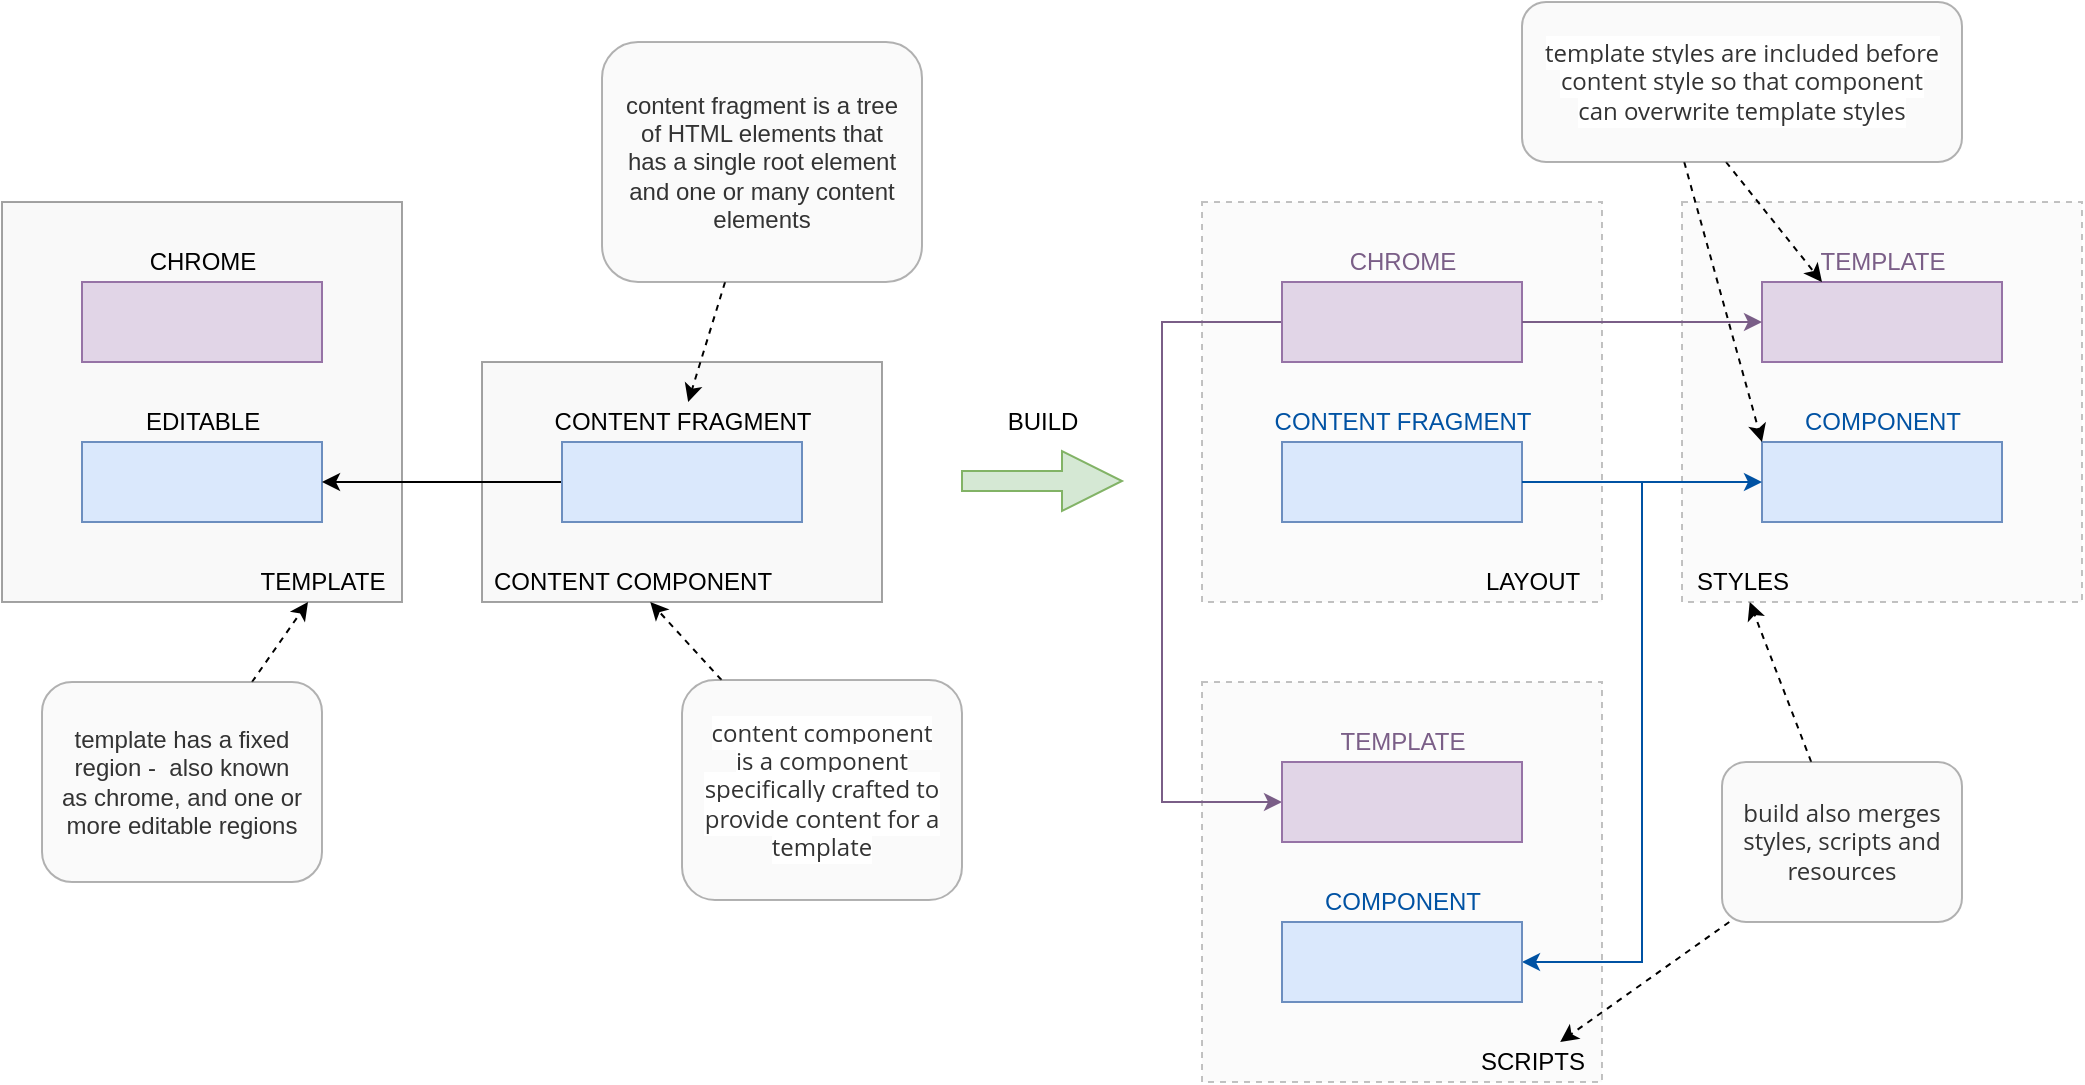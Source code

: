 <mxfile version="13.4.5" type="device" pages="9"><diagram id="bl15fMBCDnaei5LeqSxd" name="Concept"><mxGraphModel dx="2062" dy="822" grid="1" gridSize="10" guides="1" tooltips="1" connect="1" arrows="1" fold="1" page="1" pageScale="1" pageWidth="1169" pageHeight="827" math="0" shadow="0"><root><mxCell id="E14Z9Y8vx8xwgx9Nq0BH-0"/><mxCell id="E14Z9Y8vx8xwgx9Nq0BH-1" parent="E14Z9Y8vx8xwgx9Nq0BH-0"/><mxCell id="YF3nogMd0Xnyw87RxN9g-0" value="" style="rounded=0;whiteSpace=wrap;html=1;opacity=40;container=0;fillColor=#f5f5f5;strokeColor=#666666;fontColor=#333333;dashed=1;" vertex="1" parent="E14Z9Y8vx8xwgx9Nq0BH-1"><mxGeometry x="640" y="400" width="200" height="200" as="geometry"/></mxCell><mxCell id="jD8W194S1YefmnS6cmFm-0" value="" style="rounded=0;whiteSpace=wrap;html=1;opacity=60;container=0;fillColor=#f5f5f5;strokeColor=#666666;fontColor=#333333;" vertex="1" parent="E14Z9Y8vx8xwgx9Nq0BH-1"><mxGeometry x="40" y="160" width="200" height="200" as="geometry"/></mxCell><mxCell id="jD8W194S1YefmnS6cmFm-1" value="" style="rounded=0;whiteSpace=wrap;html=1;opacity=60;fillColor=#f5f5f5;strokeColor=#666666;fontColor=#333333;container=0;" vertex="1" parent="E14Z9Y8vx8xwgx9Nq0BH-1"><mxGeometry x="280" y="240" width="200" height="120" as="geometry"/></mxCell><mxCell id="jD8W194S1YefmnS6cmFm-2" value="" style="rounded=0;whiteSpace=wrap;html=1;fillColor=#dae8fc;strokeColor=#6c8ebf;" vertex="1" parent="E14Z9Y8vx8xwgx9Nq0BH-1"><mxGeometry x="80" y="280" width="120" height="40" as="geometry"/></mxCell><mxCell id="jD8W194S1YefmnS6cmFm-3" value="" style="rounded=0;whiteSpace=wrap;html=1;fillColor=#e1d5e7;strokeColor=#9673a6;" vertex="1" parent="E14Z9Y8vx8xwgx9Nq0BH-1"><mxGeometry x="80" y="200" width="120" height="40" as="geometry"/></mxCell><mxCell id="jD8W194S1YefmnS6cmFm-4" value="CHROME" style="text;html=1;align=center;verticalAlign=middle;resizable=0;points=[];autosize=1;" vertex="1" parent="E14Z9Y8vx8xwgx9Nq0BH-1"><mxGeometry x="105" y="180" width="70" height="20" as="geometry"/></mxCell><mxCell id="jD8W194S1YefmnS6cmFm-5" value="EDITABLE" style="text;html=1;align=center;verticalAlign=middle;resizable=0;points=[];autosize=1;" vertex="1" parent="E14Z9Y8vx8xwgx9Nq0BH-1"><mxGeometry x="105" y="260" width="70" height="20" as="geometry"/></mxCell><mxCell id="jD8W194S1YefmnS6cmFm-6" style="edgeStyle=orthogonalEdgeStyle;rounded=0;orthogonalLoop=1;jettySize=auto;html=1;entryX=1;entryY=0.5;entryDx=0;entryDy=0;" edge="1" parent="E14Z9Y8vx8xwgx9Nq0BH-1" source="jD8W194S1YefmnS6cmFm-7" target="jD8W194S1YefmnS6cmFm-2"><mxGeometry relative="1" as="geometry"/></mxCell><mxCell id="jD8W194S1YefmnS6cmFm-7" value="" style="rounded=0;whiteSpace=wrap;html=1;fillColor=#dae8fc;strokeColor=#6c8ebf;" vertex="1" parent="E14Z9Y8vx8xwgx9Nq0BH-1"><mxGeometry x="320" y="280" width="120" height="40" as="geometry"/></mxCell><mxCell id="jD8W194S1YefmnS6cmFm-8" value="CONTENT FRAGMENT" style="text;html=1;align=center;verticalAlign=middle;resizable=0;points=[];autosize=1;" vertex="1" parent="E14Z9Y8vx8xwgx9Nq0BH-1"><mxGeometry x="310" y="260" width="140" height="20" as="geometry"/></mxCell><mxCell id="jD8W194S1YefmnS6cmFm-9" value="TEMPLATE" style="text;html=1;align=center;verticalAlign=middle;resizable=0;points=[];autosize=1;" vertex="1" parent="E14Z9Y8vx8xwgx9Nq0BH-1"><mxGeometry x="160" y="340" width="80" height="20" as="geometry"/></mxCell><mxCell id="jD8W194S1YefmnS6cmFm-10" value="CONTENT COMPONENT" style="text;html=1;align=center;verticalAlign=middle;resizable=0;points=[];autosize=1;" vertex="1" parent="E14Z9Y8vx8xwgx9Nq0BH-1"><mxGeometry x="280" y="340" width="150" height="20" as="geometry"/></mxCell><mxCell id="jD8W194S1YefmnS6cmFm-11" value="" style="rounded=0;whiteSpace=wrap;html=1;opacity=40;container=0;fillColor=#f5f5f5;strokeColor=#666666;fontColor=#333333;dashed=1;" vertex="1" parent="E14Z9Y8vx8xwgx9Nq0BH-1"><mxGeometry x="640" y="160" width="200" height="200" as="geometry"/></mxCell><mxCell id="YF3nogMd0Xnyw87RxN9g-7" style="edgeStyle=orthogonalEdgeStyle;rounded=0;orthogonalLoop=1;jettySize=auto;html=1;exitX=1;exitY=0.5;exitDx=0;exitDy=0;entryX=1;entryY=0.5;entryDx=0;entryDy=0;startArrow=none;startFill=0;endArrow=classic;endFill=1;fontColor=#0052A3;strokeColor=#0052A3;" edge="1" parent="E14Z9Y8vx8xwgx9Nq0BH-1" source="jD8W194S1YefmnS6cmFm-12" target="YF3nogMd0Xnyw87RxN9g-2"><mxGeometry relative="1" as="geometry"><Array as="points"><mxPoint x="860" y="300"/><mxPoint x="860" y="540"/></Array></mxGeometry></mxCell><mxCell id="jD8W194S1YefmnS6cmFm-12" value="" style="rounded=0;whiteSpace=wrap;html=1;fillColor=#dae8fc;strokeColor=#6c8ebf;" vertex="1" parent="E14Z9Y8vx8xwgx9Nq0BH-1"><mxGeometry x="680" y="280" width="120" height="40" as="geometry"/></mxCell><mxCell id="YF3nogMd0Xnyw87RxN9g-6" style="edgeStyle=orthogonalEdgeStyle;rounded=0;orthogonalLoop=1;jettySize=auto;html=1;exitX=0;exitY=0.5;exitDx=0;exitDy=0;entryX=0;entryY=0.5;entryDx=0;entryDy=0;startArrow=none;startFill=0;endArrow=classic;endFill=1;strokeColor=#7A5E87;" edge="1" parent="E14Z9Y8vx8xwgx9Nq0BH-1" source="jD8W194S1YefmnS6cmFm-13" target="YF3nogMd0Xnyw87RxN9g-1"><mxGeometry relative="1" as="geometry"><Array as="points"><mxPoint x="620" y="220"/><mxPoint x="620" y="460"/></Array></mxGeometry></mxCell><mxCell id="jD8W194S1YefmnS6cmFm-13" value="" style="rounded=0;whiteSpace=wrap;html=1;fillColor=#e1d5e7;strokeColor=#9673a6;" vertex="1" parent="E14Z9Y8vx8xwgx9Nq0BH-1"><mxGeometry x="680" y="200" width="120" height="40" as="geometry"/></mxCell><mxCell id="jD8W194S1YefmnS6cmFm-14" value="CHROME" style="text;html=1;align=center;verticalAlign=middle;resizable=0;points=[];autosize=1;fontColor=#7A5E87;" vertex="1" parent="E14Z9Y8vx8xwgx9Nq0BH-1"><mxGeometry x="705" y="180" width="70" height="20" as="geometry"/></mxCell><mxCell id="jD8W194S1YefmnS6cmFm-15" value="CONTENT FRAGMENT" style="text;html=1;align=center;verticalAlign=middle;resizable=0;points=[];autosize=1;fontColor=#0052A3;" vertex="1" parent="E14Z9Y8vx8xwgx9Nq0BH-1"><mxGeometry x="670" y="260" width="140" height="20" as="geometry"/></mxCell><mxCell id="jD8W194S1YefmnS6cmFm-16" value="LAYOUT" style="text;html=1;align=center;verticalAlign=middle;resizable=0;points=[];autosize=1;" vertex="1" parent="E14Z9Y8vx8xwgx9Nq0BH-1"><mxGeometry x="775" y="340" width="60" height="20" as="geometry"/></mxCell><mxCell id="jD8W194S1YefmnS6cmFm-17" value="" style="rounded=0;whiteSpace=wrap;html=1;opacity=40;container=0;fillColor=#f5f5f5;strokeColor=#666666;fontColor=#333333;dashed=1;" vertex="1" parent="E14Z9Y8vx8xwgx9Nq0BH-1"><mxGeometry x="880" y="160" width="200" height="200" as="geometry"/></mxCell><mxCell id="jD8W194S1YefmnS6cmFm-18" value="STYLES" style="text;html=1;align=center;verticalAlign=middle;resizable=0;points=[];autosize=1;" vertex="1" parent="E14Z9Y8vx8xwgx9Nq0BH-1"><mxGeometry x="880" y="340" width="60" height="20" as="geometry"/></mxCell><mxCell id="jD8W194S1YefmnS6cmFm-19" value="" style="rounded=0;whiteSpace=wrap;html=1;fillColor=#dae8fc;strokeColor=#6c8ebf;" vertex="1" parent="E14Z9Y8vx8xwgx9Nq0BH-1"><mxGeometry x="920" y="280" width="120" height="40" as="geometry"/></mxCell><mxCell id="jD8W194S1YefmnS6cmFm-20" value="TEMPLATE" style="text;html=1;align=center;verticalAlign=middle;resizable=0;points=[];autosize=1;fontColor=#7A5E87;" vertex="1" parent="E14Z9Y8vx8xwgx9Nq0BH-1"><mxGeometry x="940" y="180" width="80" height="20" as="geometry"/></mxCell><mxCell id="jD8W194S1YefmnS6cmFm-21" value="" style="rounded=0;whiteSpace=wrap;html=1;fillColor=#e1d5e7;strokeColor=#9673a6;" vertex="1" parent="E14Z9Y8vx8xwgx9Nq0BH-1"><mxGeometry x="920" y="200" width="120" height="40" as="geometry"/></mxCell><mxCell id="jD8W194S1YefmnS6cmFm-22" value="COMPONENT" style="text;html=1;align=center;verticalAlign=middle;resizable=0;points=[];autosize=1;fontColor=#0052A3;" vertex="1" parent="E14Z9Y8vx8xwgx9Nq0BH-1"><mxGeometry x="935" y="260" width="90" height="20" as="geometry"/></mxCell><mxCell id="YF3nogMd0Xnyw87RxN9g-1" value="" style="rounded=0;whiteSpace=wrap;html=1;fillColor=#e1d5e7;strokeColor=#9673a6;" vertex="1" parent="E14Z9Y8vx8xwgx9Nq0BH-1"><mxGeometry x="680" y="440" width="120" height="40" as="geometry"/></mxCell><mxCell id="YF3nogMd0Xnyw87RxN9g-2" value="" style="rounded=0;whiteSpace=wrap;html=1;fillColor=#dae8fc;strokeColor=#6c8ebf;" vertex="1" parent="E14Z9Y8vx8xwgx9Nq0BH-1"><mxGeometry x="680" y="520" width="120" height="40" as="geometry"/></mxCell><mxCell id="YF3nogMd0Xnyw87RxN9g-3" value="SCRIPTS" style="text;html=1;align=center;verticalAlign=middle;resizable=0;points=[];autosize=1;fontSize=12;" vertex="1" parent="E14Z9Y8vx8xwgx9Nq0BH-1"><mxGeometry x="770" y="580" width="70" height="20" as="geometry"/></mxCell><mxCell id="YF3nogMd0Xnyw87RxN9g-4" value="TEMPLATE" style="text;html=1;align=center;verticalAlign=middle;resizable=0;points=[];autosize=1;fontColor=#7A5E87;" vertex="1" parent="E14Z9Y8vx8xwgx9Nq0BH-1"><mxGeometry x="700" y="420" width="80" height="20" as="geometry"/></mxCell><mxCell id="YF3nogMd0Xnyw87RxN9g-5" value="COMPONENT" style="text;html=1;align=center;verticalAlign=middle;resizable=0;points=[];autosize=1;fontColor=#0052A3;" vertex="1" parent="E14Z9Y8vx8xwgx9Nq0BH-1"><mxGeometry x="695" y="500" width="90" height="20" as="geometry"/></mxCell><mxCell id="F1HTN9ayQZXOG9Wte6rh-0" value="" style="endArrow=classic;html=1;shape=arrow;strokeColor=#82b366;fillColor=#d5e8d4;" edge="1" parent="E14Z9Y8vx8xwgx9Nq0BH-1"><mxGeometry width="50" height="50" relative="1" as="geometry"><mxPoint x="520" y="299.5" as="sourcePoint"/><mxPoint x="600" y="299.5" as="targetPoint"/></mxGeometry></mxCell><mxCell id="F1HTN9ayQZXOG9Wte6rh-1" style="edgeStyle=orthogonalEdgeStyle;rounded=0;orthogonalLoop=1;jettySize=auto;html=1;exitX=1;exitY=0.5;exitDx=0;exitDy=0;entryX=0;entryY=0.5;entryDx=0;entryDy=0;startArrow=none;startFill=0;endArrow=classic;endFill=1;strokeColor=#7A5E87;" edge="1" parent="E14Z9Y8vx8xwgx9Nq0BH-1" source="jD8W194S1YefmnS6cmFm-13" target="jD8W194S1YefmnS6cmFm-21"><mxGeometry relative="1" as="geometry"><mxPoint x="810" y="310" as="sourcePoint"/><mxPoint x="810" y="550" as="targetPoint"/></mxGeometry></mxCell><mxCell id="F1HTN9ayQZXOG9Wte6rh-2" style="edgeStyle=orthogonalEdgeStyle;rounded=0;orthogonalLoop=1;jettySize=auto;html=1;exitX=1;exitY=0.5;exitDx=0;exitDy=0;entryX=0;entryY=0.5;entryDx=0;entryDy=0;startArrow=none;startFill=0;endArrow=classic;endFill=1;fontColor=#0052A3;strokeColor=#0052A3;" edge="1" parent="E14Z9Y8vx8xwgx9Nq0BH-1" source="jD8W194S1YefmnS6cmFm-12" target="jD8W194S1YefmnS6cmFm-19"><mxGeometry relative="1" as="geometry"><mxPoint x="810" y="310" as="sourcePoint"/><mxPoint x="930" y="310" as="targetPoint"/></mxGeometry></mxCell><mxCell id="2" value="BUILD" style="text;html=1;align=center;verticalAlign=middle;resizable=0;points=[];autosize=1;" vertex="1" parent="E14Z9Y8vx8xwgx9Nq0BH-1"><mxGeometry x="535" y="260" width="50" height="20" as="geometry"/></mxCell><mxCell id="2Hd8RfAR6LHEVjiahyOy-3" style="edgeStyle=none;rounded=0;orthogonalLoop=1;jettySize=auto;html=1;dashed=1;startArrow=none;startFill=0;endArrow=classic;endFill=1;strokeColor=#000000;fillColor=#ffffff;fontColor=#000000;" edge="1" parent="E14Z9Y8vx8xwgx9Nq0BH-1" source="2Hd8RfAR6LHEVjiahyOy-2" target="jD8W194S1YefmnS6cmFm-9"><mxGeometry relative="1" as="geometry"/></mxCell><mxCell id="2Hd8RfAR6LHEVjiahyOy-2" value="template has a fixed region -&amp;nbsp; also known as chrome, and one or more editable regions" style="rounded=1;whiteSpace=wrap;html=1;fillColor=#f5f5f5;strokeColor=#666666;opacity=50;fontColor=#333333;spacingLeft=8;spacingRight=8;" vertex="1" parent="E14Z9Y8vx8xwgx9Nq0BH-1"><mxGeometry x="60" y="400" width="140" height="100" as="geometry"/></mxCell><mxCell id="2Hd8RfAR6LHEVjiahyOy-5" style="edgeStyle=none;rounded=0;orthogonalLoop=1;jettySize=auto;html=1;dashed=1;startArrow=none;startFill=0;endArrow=classic;endFill=1;strokeColor=#000000;fillColor=#ffffff;fontColor=#000000;" edge="1" parent="E14Z9Y8vx8xwgx9Nq0BH-1" source="2Hd8RfAR6LHEVjiahyOy-4" target="jD8W194S1YefmnS6cmFm-10"><mxGeometry relative="1" as="geometry"/></mxCell><mxCell id="2Hd8RfAR6LHEVjiahyOy-4" value="&lt;span style=&quot;font-family: &amp;#34;open sans&amp;#34; , &amp;#34;clear sans&amp;#34; , &amp;#34;helvetica neue&amp;#34; , &amp;#34;helvetica&amp;#34; , &amp;#34;arial&amp;#34; , sans-serif ; background-color: rgb(255 , 255 , 255)&quot;&gt;content component is a component specifically crafted to provide content for a template&lt;/span&gt;" style="rounded=1;whiteSpace=wrap;html=1;fillColor=#f5f5f5;strokeColor=#666666;opacity=50;fontColor=#333333;spacingLeft=8;spacingRight=8;" vertex="1" parent="E14Z9Y8vx8xwgx9Nq0BH-1"><mxGeometry x="380" y="399" width="140" height="110" as="geometry"/></mxCell><mxCell id="2Hd8RfAR6LHEVjiahyOy-7" style="edgeStyle=none;rounded=0;orthogonalLoop=1;jettySize=auto;html=1;dashed=1;startArrow=none;startFill=0;endArrow=classic;endFill=1;strokeColor=#000000;fillColor=#ffffff;fontColor=#000000;" edge="1" parent="E14Z9Y8vx8xwgx9Nq0BH-1" source="2Hd8RfAR6LHEVjiahyOy-6" target="jD8W194S1YefmnS6cmFm-8"><mxGeometry relative="1" as="geometry"/></mxCell><mxCell id="2Hd8RfAR6LHEVjiahyOy-6" value="content fragment is a tree of HTML elements that has a single root element and one or many content elements" style="rounded=1;whiteSpace=wrap;html=1;fillColor=#f5f5f5;strokeColor=#666666;opacity=50;fontColor=#333333;spacingLeft=8;spacingRight=8;" vertex="1" parent="E14Z9Y8vx8xwgx9Nq0BH-1"><mxGeometry x="340" y="80" width="160" height="120" as="geometry"/></mxCell><mxCell id="2Hd8RfAR6LHEVjiahyOy-9" style="edgeStyle=none;rounded=0;orthogonalLoop=1;jettySize=auto;html=1;dashed=1;startArrow=none;startFill=0;endArrow=classic;endFill=1;strokeColor=#000000;fillColor=#ffffff;fontColor=#000000;entryX=0.25;entryY=0;entryDx=0;entryDy=0;" edge="1" parent="E14Z9Y8vx8xwgx9Nq0BH-1" target="jD8W194S1YefmnS6cmFm-21"><mxGeometry relative="1" as="geometry"><mxPoint x="902" y="140" as="sourcePoint"/></mxGeometry></mxCell><mxCell id="2Hd8RfAR6LHEVjiahyOy-10" style="edgeStyle=none;rounded=0;orthogonalLoop=1;jettySize=auto;html=1;dashed=1;startArrow=none;startFill=0;endArrow=classic;endFill=1;strokeColor=#000000;fillColor=#ffffff;fontColor=#000000;entryX=0;entryY=0;entryDx=0;entryDy=0;" edge="1" parent="E14Z9Y8vx8xwgx9Nq0BH-1" target="jD8W194S1YefmnS6cmFm-19"><mxGeometry relative="1" as="geometry"><mxPoint x="881.111" y="140" as="sourcePoint"/></mxGeometry></mxCell><mxCell id="2Hd8RfAR6LHEVjiahyOy-8" value="&lt;font style=&quot;font-size: 12px&quot;&gt;&lt;span style=&quot;font-family: &amp;#34;open sans&amp;#34; , &amp;#34;clear sans&amp;#34; , &amp;#34;helvetica neue&amp;#34; , &amp;#34;helvetica&amp;#34; , &amp;#34;arial&amp;#34; , sans-serif ; background-color: rgb(255 , 255 , 255)&quot;&gt;template &lt;/span&gt;&lt;span style=&quot;font-family: &amp;#34;open sans&amp;#34; , &amp;#34;clear sans&amp;#34; , &amp;#34;helvetica neue&amp;#34; , &amp;#34;helvetica&amp;#34; , &amp;#34;arial&amp;#34; , sans-serif ; background-color: rgb(255 , 255 , 255)&quot;&gt;s&lt;/span&gt;&lt;span style=&quot;font-family: &amp;#34;open sans&amp;#34; , &amp;#34;clear sans&amp;#34; , &amp;#34;helvetica neue&amp;#34; , &amp;#34;helvetica&amp;#34; , &amp;#34;arial&amp;#34; , sans-serif ; background-color: rgb(255 , 255 , 255)&quot;&gt;ty&lt;/span&gt;&lt;span style=&quot;font-family: &amp;#34;open sans&amp;#34; , &amp;#34;clear sans&amp;#34; , &amp;#34;helvetica neue&amp;#34; , &amp;#34;helvetica&amp;#34; , &amp;#34;arial&amp;#34; , sans-serif ; background-color: rgb(255 , 255 , 255)&quot;&gt;le&lt;/span&gt;&lt;span style=&quot;font-family: &amp;#34;open sans&amp;#34; , &amp;#34;clear sans&amp;#34; , &amp;#34;helvetica neue&amp;#34; , &amp;#34;helvetica&amp;#34; , &amp;#34;arial&amp;#34; , sans-serif ; background-color: rgb(255 , 255 , 255)&quot;&gt;s&lt;/span&gt;&lt;span style=&quot;font-family: &amp;#34;open sans&amp;#34; , &amp;#34;clear sans&amp;#34; , &amp;#34;helvetica neue&amp;#34; , &amp;#34;helvetica&amp;#34; , &amp;#34;arial&amp;#34; , sans-serif ; background-color: rgb(255 , 255 , 255)&quot;&gt; are included before content &lt;/span&gt;&lt;span style=&quot;font-family: &amp;#34;open sans&amp;#34; , &amp;#34;clear sans&amp;#34; , &amp;#34;helvetica neue&amp;#34; , &amp;#34;helvetica&amp;#34; , &amp;#34;arial&amp;#34; , sans-serif ; background-color: rgb(255 , 255 , 255)&quot;&gt;s&lt;/span&gt;&lt;span style=&quot;font-family: &amp;#34;open sans&amp;#34; , &amp;#34;clear sans&amp;#34; , &amp;#34;helvetica neue&amp;#34; , &amp;#34;helvetica&amp;#34; , &amp;#34;arial&amp;#34; , sans-serif ; background-color: rgb(255 , 255 , 255)&quot;&gt;ty&lt;/span&gt;&lt;span style=&quot;font-family: &amp;#34;open sans&amp;#34; , &amp;#34;clear sans&amp;#34; , &amp;#34;helvetica neue&amp;#34; , &amp;#34;helvetica&amp;#34; , &amp;#34;arial&amp;#34; , sans-serif ; background-color: rgb(255 , 255 , 255)&quot;&gt;le&lt;/span&gt;&lt;span style=&quot;font-family: &amp;#34;open sans&amp;#34; , &amp;#34;clear sans&amp;#34; , &amp;#34;helvetica neue&amp;#34; , &amp;#34;helvetica&amp;#34; , &amp;#34;arial&amp;#34; , sans-serif ; background-color: rgb(255 , 255 , 255)&quot;&gt; &lt;/span&gt;&lt;span style=&quot;font-family: &amp;#34;open sans&amp;#34; , &amp;#34;clear sans&amp;#34; , &amp;#34;helvetica neue&amp;#34; , &amp;#34;helvetica&amp;#34; , &amp;#34;arial&amp;#34; , sans-serif ; background-color: rgb(255 , 255 , 255)&quot;&gt;s&lt;/span&gt;&lt;span style=&quot;font-family: &amp;#34;open sans&amp;#34; , &amp;#34;clear sans&amp;#34; , &amp;#34;helvetica neue&amp;#34; , &amp;#34;helvetica&amp;#34; , &amp;#34;arial&amp;#34; , sans-serif ; background-color: rgb(255 , 255 , 255)&quot;&gt;o that component can overwrite template &lt;/span&gt;&lt;span style=&quot;font-family: &amp;#34;open sans&amp;#34; , &amp;#34;clear sans&amp;#34; , &amp;#34;helvetica neue&amp;#34; , &amp;#34;helvetica&amp;#34; , &amp;#34;arial&amp;#34; , sans-serif ; background-color: rgb(255 , 255 , 255)&quot;&gt;s&lt;/span&gt;&lt;span style=&quot;font-family: &amp;#34;open sans&amp;#34; , &amp;#34;clear sans&amp;#34; , &amp;#34;helvetica neue&amp;#34; , &amp;#34;helvetica&amp;#34; , &amp;#34;arial&amp;#34; , sans-serif ; background-color: rgb(255 , 255 , 255)&quot;&gt;ty&lt;/span&gt;&lt;span style=&quot;font-family: &amp;#34;open sans&amp;#34; , &amp;#34;clear sans&amp;#34; , &amp;#34;helvetica neue&amp;#34; , &amp;#34;helvetica&amp;#34; , &amp;#34;arial&amp;#34; , sans-serif ; background-color: rgb(255 , 255 , 255)&quot;&gt;le&lt;/span&gt;&lt;span style=&quot;font-family: &amp;#34;open sans&amp;#34; , &amp;#34;clear sans&amp;#34; , &amp;#34;helvetica neue&amp;#34; , &amp;#34;helvetica&amp;#34; , &amp;#34;arial&amp;#34; , sans-serif ; background-color: rgb(255 , 255 , 255)&quot;&gt;s&lt;/span&gt;&lt;/font&gt;" style="rounded=1;whiteSpace=wrap;html=1;fillColor=#f5f5f5;strokeColor=#666666;opacity=50;fontColor=#333333;spacingLeft=8;spacingRight=8;" vertex="1" parent="E14Z9Y8vx8xwgx9Nq0BH-1"><mxGeometry x="800" y="60" width="220" height="80" as="geometry"/></mxCell><mxCell id="2Hd8RfAR6LHEVjiahyOy-12" style="edgeStyle=none;rounded=0;orthogonalLoop=1;jettySize=auto;html=1;dashed=1;startArrow=none;startFill=0;endArrow=classic;endFill=1;strokeColor=#000000;fillColor=#ffffff;fontColor=#000000;" edge="1" parent="E14Z9Y8vx8xwgx9Nq0BH-1" source="2Hd8RfAR6LHEVjiahyOy-11" target="jD8W194S1YefmnS6cmFm-18"><mxGeometry relative="1" as="geometry"/></mxCell><mxCell id="2Hd8RfAR6LHEVjiahyOy-13" style="edgeStyle=none;rounded=0;orthogonalLoop=1;jettySize=auto;html=1;dashed=1;startArrow=none;startFill=0;endArrow=classic;endFill=1;strokeColor=#000000;fillColor=#ffffff;fontColor=#000000;" edge="1" parent="E14Z9Y8vx8xwgx9Nq0BH-1" source="2Hd8RfAR6LHEVjiahyOy-11" target="YF3nogMd0Xnyw87RxN9g-3"><mxGeometry relative="1" as="geometry"/></mxCell><mxCell id="2Hd8RfAR6LHEVjiahyOy-11" value="&lt;div&gt;&lt;font face=&quot;open sans, clear sans, helvetica neue, helvetica, arial, sans-serif&quot;&gt;build also merges styles, scripts and resources&lt;/font&gt;&lt;/div&gt;" style="rounded=1;whiteSpace=wrap;html=1;fillColor=#f5f5f5;strokeColor=#666666;opacity=50;fontColor=#333333;spacingLeft=8;spacingRight=8;" vertex="1" parent="E14Z9Y8vx8xwgx9Nq0BH-1"><mxGeometry x="900" y="440" width="120" height="80" as="geometry"/></mxCell></root></mxGraphModel></diagram><diagram id="ANsXQ01KNtPzX6hZP__B" name="Simple Template"><mxGraphModel dx="2062" dy="822" grid="1" gridSize="10" guides="1" tooltips="1" connect="1" arrows="1" fold="1" page="1" pageScale="1" pageWidth="1169" pageHeight="827" math="0" shadow="0"><root><mxCell id="2Ge828mkyBx62h8oXq-6-0"/><mxCell id="2Ge828mkyBx62h8oXq-6-1" parent="2Ge828mkyBx62h8oXq-6-0"/><mxCell id="9KQ9O6CjDlrLkQ2aEzVd-0" value="" style="rounded=0;whiteSpace=wrap;html=1;opacity=60;container=0;fillColor=#f5f5f5;strokeColor=#666666;fontColor=#333333;" parent="2Ge828mkyBx62h8oXq-6-1" vertex="1"><mxGeometry x="40" y="40" width="200" height="200" as="geometry"/></mxCell><mxCell id="9KQ9O6CjDlrLkQ2aEzVd-1" value="" style="rounded=0;whiteSpace=wrap;html=1;opacity=60;fillColor=#f5f5f5;strokeColor=#666666;fontColor=#333333;container=0;" parent="2Ge828mkyBx62h8oXq-6-1" vertex="1"><mxGeometry x="280" y="120" width="200" height="120" as="geometry"/></mxCell><mxCell id="9KQ9O6CjDlrLkQ2aEzVd-2" value="" style="rounded=0;whiteSpace=wrap;html=1;fillColor=#dae8fc;strokeColor=#6c8ebf;" parent="2Ge828mkyBx62h8oXq-6-1" vertex="1"><mxGeometry x="80" y="160" width="120" height="40" as="geometry"/></mxCell><mxCell id="9KQ9O6CjDlrLkQ2aEzVd-3" value="" style="rounded=0;whiteSpace=wrap;html=1;fillColor=#e1d5e7;strokeColor=#9673a6;" parent="2Ge828mkyBx62h8oXq-6-1" vertex="1"><mxGeometry x="80" y="80" width="120" height="40" as="geometry"/></mxCell><mxCell id="9KQ9O6CjDlrLkQ2aEzVd-4" value="CHROME" style="text;html=1;align=center;verticalAlign=middle;resizable=0;points=[];autosize=1;" parent="2Ge828mkyBx62h8oXq-6-1" vertex="1"><mxGeometry x="105" y="60" width="70" height="20" as="geometry"/></mxCell><mxCell id="9KQ9O6CjDlrLkQ2aEzVd-5" value="EDITABLE A" style="text;html=1;align=center;verticalAlign=middle;resizable=0;points=[];autosize=1;" parent="2Ge828mkyBx62h8oXq-6-1" vertex="1"><mxGeometry x="100" y="140" width="80" height="20" as="geometry"/></mxCell><mxCell id="9KQ9O6CjDlrLkQ2aEzVd-6" style="edgeStyle=orthogonalEdgeStyle;rounded=0;orthogonalLoop=1;jettySize=auto;html=1;entryX=1;entryY=0.5;entryDx=0;entryDy=0;" parent="2Ge828mkyBx62h8oXq-6-1" source="9KQ9O6CjDlrLkQ2aEzVd-7" target="9KQ9O6CjDlrLkQ2aEzVd-2" edge="1"><mxGeometry relative="1" as="geometry"/></mxCell><mxCell id="9KQ9O6CjDlrLkQ2aEzVd-7" value="" style="rounded=0;whiteSpace=wrap;html=1;fillColor=#dae8fc;strokeColor=#6c8ebf;" parent="2Ge828mkyBx62h8oXq-6-1" vertex="1"><mxGeometry x="320" y="160" width="120" height="40" as="geometry"/></mxCell><mxCell id="9KQ9O6CjDlrLkQ2aEzVd-9" value="CONTENT A" style="text;html=1;align=center;verticalAlign=middle;resizable=0;points=[];autosize=1;" parent="2Ge828mkyBx62h8oXq-6-1" vertex="1"><mxGeometry x="340" y="140" width="80" height="20" as="geometry"/></mxCell><mxCell id="9KQ9O6CjDlrLkQ2aEzVd-10" value="TEMPLATE" style="text;html=1;align=center;verticalAlign=middle;resizable=0;points=[];autosize=1;" parent="2Ge828mkyBx62h8oXq-6-1" vertex="1"><mxGeometry x="40" y="220" width="80" height="20" as="geometry"/></mxCell><mxCell id="9KQ9O6CjDlrLkQ2aEzVd-11" value="COMPONENT" style="text;html=1;align=center;verticalAlign=middle;resizable=0;points=[];autosize=1;" parent="2Ge828mkyBx62h8oXq-6-1" vertex="1"><mxGeometry x="280" y="220" width="90" height="20" as="geometry"/></mxCell><mxCell id="9KQ9O6CjDlrLkQ2aEzVd-16" value="" style="rounded=0;whiteSpace=wrap;html=1;opacity=60;container=0;fillColor=#f5f5f5;strokeColor=#666666;fontColor=#333333;" parent="2Ge828mkyBx62h8oXq-6-1" vertex="1"><mxGeometry x="600" y="40" width="200" height="200" as="geometry"/></mxCell><mxCell id="9KQ9O6CjDlrLkQ2aEzVd-17" value="" style="rounded=0;whiteSpace=wrap;html=1;fillColor=#dae8fc;strokeColor=#6c8ebf;" parent="2Ge828mkyBx62h8oXq-6-1" vertex="1"><mxGeometry x="640" y="160" width="120" height="40" as="geometry"/></mxCell><mxCell id="9KQ9O6CjDlrLkQ2aEzVd-18" value="" style="rounded=0;whiteSpace=wrap;html=1;fillColor=#e1d5e7;strokeColor=#9673a6;" parent="2Ge828mkyBx62h8oXq-6-1" vertex="1"><mxGeometry x="640" y="80" width="120" height="40" as="geometry"/></mxCell><mxCell id="9KQ9O6CjDlrLkQ2aEzVd-19" value="CHROME" style="text;html=1;align=center;verticalAlign=middle;resizable=0;points=[];autosize=1;" parent="2Ge828mkyBx62h8oXq-6-1" vertex="1"><mxGeometry x="665" y="60" width="70" height="20" as="geometry"/></mxCell><mxCell id="9KQ9O6CjDlrLkQ2aEzVd-20" value="CONTENT A" style="text;html=1;align=center;verticalAlign=middle;resizable=0;points=[];autosize=1;" parent="2Ge828mkyBx62h8oXq-6-1" vertex="1"><mxGeometry x="660" y="140" width="80" height="20" as="geometry"/></mxCell><mxCell id="9KQ9O6CjDlrLkQ2aEzVd-21" value="LAYOUT" style="text;html=1;align=center;verticalAlign=middle;resizable=0;points=[];autosize=1;" parent="2Ge828mkyBx62h8oXq-6-1" vertex="1"><mxGeometry x="600" y="220" width="60" height="20" as="geometry"/></mxCell><mxCell id="9KQ9O6CjDlrLkQ2aEzVd-24" value="" style="rounded=0;whiteSpace=wrap;html=1;opacity=60;container=0;fillColor=#f5f5f5;strokeColor=#666666;fontColor=#333333;" parent="2Ge828mkyBx62h8oXq-6-1" vertex="1"><mxGeometry x="840" y="40" width="200" height="200" as="geometry"/></mxCell><mxCell id="9KQ9O6CjDlrLkQ2aEzVd-25" value="STYLES" style="text;html=1;align=center;verticalAlign=middle;resizable=0;points=[];autosize=1;" parent="2Ge828mkyBx62h8oXq-6-1" vertex="1"><mxGeometry x="840" y="220" width="60" height="20" as="geometry"/></mxCell><mxCell id="9KQ9O6CjDlrLkQ2aEzVd-26" value="" style="rounded=0;whiteSpace=wrap;html=1;fillColor=#e1d5e7;strokeColor=#9673a6;" parent="2Ge828mkyBx62h8oXq-6-1" vertex="1"><mxGeometry x="880" y="80" width="120" height="40" as="geometry"/></mxCell><mxCell id="9KQ9O6CjDlrLkQ2aEzVd-27" value="TEMPLATE" style="text;html=1;align=center;verticalAlign=middle;resizable=0;points=[];autosize=1;" parent="2Ge828mkyBx62h8oXq-6-1" vertex="1"><mxGeometry x="900" y="60" width="80" height="20" as="geometry"/></mxCell><mxCell id="9KQ9O6CjDlrLkQ2aEzVd-28" value="" style="rounded=0;whiteSpace=wrap;html=1;fillColor=#dae8fc;strokeColor=#6c8ebf;" parent="2Ge828mkyBx62h8oXq-6-1" vertex="1"><mxGeometry x="880" y="160" width="120" height="40" as="geometry"/></mxCell><mxCell id="9KQ9O6CjDlrLkQ2aEzVd-29" value="COMPONENT" style="text;html=1;align=center;verticalAlign=middle;resizable=0;points=[];autosize=1;" parent="2Ge828mkyBx62h8oXq-6-1" vertex="1"><mxGeometry x="895" y="140" width="90" height="20" as="geometry"/></mxCell></root></mxGraphModel></diagram><diagram id="gwvrHv-I4XlWakZlB8Bj" name="Multiple Template"><mxGraphModel dx="2062" dy="822" grid="1" gridSize="10" guides="1" tooltips="1" connect="1" arrows="1" fold="1" page="1" pageScale="1" pageWidth="1169" pageHeight="827" math="0" shadow="0"><root><mxCell id="U0NUtdANLIMo8bBcjBUO-0"/><mxCell id="U0NUtdANLIMo8bBcjBUO-1" parent="U0NUtdANLIMo8bBcjBUO-0"/><mxCell id="U0NUtdANLIMo8bBcjBUO-2" value="" style="rounded=0;whiteSpace=wrap;html=1;opacity=60;container=0;fillColor=#f5f5f5;strokeColor=#666666;fontColor=#333333;" parent="U0NUtdANLIMo8bBcjBUO-1" vertex="1"><mxGeometry x="40" y="40" width="200" height="280" as="geometry"/></mxCell><mxCell id="U0NUtdANLIMo8bBcjBUO-3" value="" style="rounded=0;whiteSpace=wrap;html=1;opacity=60;fillColor=#f5f5f5;strokeColor=#666666;fontColor=#333333;container=0;" parent="U0NUtdANLIMo8bBcjBUO-1" vertex="1"><mxGeometry x="280" y="120" width="200" height="200" as="geometry"/></mxCell><mxCell id="U0NUtdANLIMo8bBcjBUO-4" value="" style="rounded=0;whiteSpace=wrap;html=1;fillColor=#dae8fc;strokeColor=#6c8ebf;" parent="U0NUtdANLIMo8bBcjBUO-1" vertex="1"><mxGeometry x="80" y="160" width="120" height="40" as="geometry"/></mxCell><mxCell id="U0NUtdANLIMo8bBcjBUO-5" value="" style="rounded=0;whiteSpace=wrap;html=1;fillColor=#e1d5e7;strokeColor=#9673a6;dashed=1;" parent="U0NUtdANLIMo8bBcjBUO-1" vertex="1"><mxGeometry x="80" y="80" width="120" height="40" as="geometry"/></mxCell><mxCell id="U0NUtdANLIMo8bBcjBUO-6" value="CHROME" style="text;html=1;align=center;verticalAlign=middle;resizable=0;points=[];autosize=1;" parent="U0NUtdANLIMo8bBcjBUO-1" vertex="1"><mxGeometry x="105" y="60" width="70" height="20" as="geometry"/></mxCell><mxCell id="U0NUtdANLIMo8bBcjBUO-7" value="EDITABLE A" style="text;html=1;align=center;verticalAlign=middle;resizable=0;points=[];autosize=1;" parent="U0NUtdANLIMo8bBcjBUO-1" vertex="1"><mxGeometry x="100" y="140" width="80" height="20" as="geometry"/></mxCell><mxCell id="U0NUtdANLIMo8bBcjBUO-8" style="edgeStyle=orthogonalEdgeStyle;rounded=0;orthogonalLoop=1;jettySize=auto;html=1;entryX=1;entryY=0.5;entryDx=0;entryDy=0;" parent="U0NUtdANLIMo8bBcjBUO-1" source="U0NUtdANLIMo8bBcjBUO-9" target="U0NUtdANLIMo8bBcjBUO-4" edge="1"><mxGeometry relative="1" as="geometry"/></mxCell><mxCell id="U0NUtdANLIMo8bBcjBUO-9" value="" style="rounded=0;whiteSpace=wrap;html=1;fillColor=#dae8fc;strokeColor=#6c8ebf;" parent="U0NUtdANLIMo8bBcjBUO-1" vertex="1"><mxGeometry x="320" y="160" width="120" height="40" as="geometry"/></mxCell><mxCell id="U0NUtdANLIMo8bBcjBUO-10" style="edgeStyle=orthogonalEdgeStyle;rounded=0;orthogonalLoop=1;jettySize=auto;html=1;entryX=1;entryY=0.5;entryDx=0;entryDy=0;" parent="U0NUtdANLIMo8bBcjBUO-1" source="U0NUtdANLIMo8bBcjBUO-14" target="U0NUtdANLIMo8bBcjBUO-16" edge="1"><mxGeometry relative="1" as="geometry"/></mxCell><mxCell id="U0NUtdANLIMo8bBcjBUO-11" value="CONTENT A" style="text;html=1;align=center;verticalAlign=middle;resizable=0;points=[];autosize=1;" parent="U0NUtdANLIMo8bBcjBUO-1" vertex="1"><mxGeometry x="340" y="140" width="80" height="20" as="geometry"/></mxCell><mxCell id="U0NUtdANLIMo8bBcjBUO-12" value="TEMPLATE" style="text;html=1;align=center;verticalAlign=middle;resizable=0;points=[];autosize=1;" parent="U0NUtdANLIMo8bBcjBUO-1" vertex="1"><mxGeometry x="40" y="300" width="80" height="20" as="geometry"/></mxCell><mxCell id="U0NUtdANLIMo8bBcjBUO-13" value="COMPONENT" style="text;html=1;align=center;verticalAlign=middle;resizable=0;points=[];autosize=1;" parent="U0NUtdANLIMo8bBcjBUO-1" vertex="1"><mxGeometry x="280" y="300" width="90" height="20" as="geometry"/></mxCell><mxCell id="U0NUtdANLIMo8bBcjBUO-14" value="" style="rounded=0;whiteSpace=wrap;html=1;fillColor=#d5e8d4;strokeColor=#82b366;" parent="U0NUtdANLIMo8bBcjBUO-1" vertex="1"><mxGeometry x="320" y="240" width="120" height="40" as="geometry"/></mxCell><mxCell id="U0NUtdANLIMo8bBcjBUO-15" value="CONTENT B" style="text;html=1;align=center;verticalAlign=middle;resizable=0;points=[];autosize=1;" parent="U0NUtdANLIMo8bBcjBUO-1" vertex="1"><mxGeometry x="340" y="220" width="80" height="20" as="geometry"/></mxCell><mxCell id="U0NUtdANLIMo8bBcjBUO-16" value="" style="rounded=0;whiteSpace=wrap;html=1;fillColor=#d5e8d4;strokeColor=#82b366;" parent="U0NUtdANLIMo8bBcjBUO-1" vertex="1"><mxGeometry x="80" y="240" width="120" height="40" as="geometry"/></mxCell><mxCell id="U0NUtdANLIMo8bBcjBUO-17" value="EDITABLE B" style="text;html=1;align=center;verticalAlign=middle;resizable=0;points=[];autosize=1;" parent="U0NUtdANLIMo8bBcjBUO-1" vertex="1"><mxGeometry x="100" y="220" width="80" height="20" as="geometry"/></mxCell><mxCell id="U0NUtdANLIMo8bBcjBUO-18" value="" style="rounded=0;whiteSpace=wrap;html=1;opacity=60;container=0;fillColor=#f5f5f5;strokeColor=#666666;fontColor=#333333;" parent="U0NUtdANLIMo8bBcjBUO-1" vertex="1"><mxGeometry x="600" y="40" width="200" height="280" as="geometry"/></mxCell><mxCell id="U0NUtdANLIMo8bBcjBUO-19" value="" style="rounded=0;whiteSpace=wrap;html=1;fillColor=#dae8fc;strokeColor=#6c8ebf;" parent="U0NUtdANLIMo8bBcjBUO-1" vertex="1"><mxGeometry x="640" y="160" width="120" height="40" as="geometry"/></mxCell><mxCell id="U0NUtdANLIMo8bBcjBUO-20" value="" style="rounded=0;whiteSpace=wrap;html=1;fillColor=#e1d5e7;strokeColor=#9673a6;dashed=1;" parent="U0NUtdANLIMo8bBcjBUO-1" vertex="1"><mxGeometry x="640" y="80" width="120" height="40" as="geometry"/></mxCell><mxCell id="U0NUtdANLIMo8bBcjBUO-21" value="CHROME" style="text;html=1;align=center;verticalAlign=middle;resizable=0;points=[];autosize=1;" parent="U0NUtdANLIMo8bBcjBUO-1" vertex="1"><mxGeometry x="665" y="60" width="70" height="20" as="geometry"/></mxCell><mxCell id="U0NUtdANLIMo8bBcjBUO-22" value="CONTENT A" style="text;html=1;align=center;verticalAlign=middle;resizable=0;points=[];autosize=1;" parent="U0NUtdANLIMo8bBcjBUO-1" vertex="1"><mxGeometry x="660" y="140" width="80" height="20" as="geometry"/></mxCell><mxCell id="U0NUtdANLIMo8bBcjBUO-23" value="LAYOUT" style="text;html=1;align=center;verticalAlign=middle;resizable=0;points=[];autosize=1;" parent="U0NUtdANLIMo8bBcjBUO-1" vertex="1"><mxGeometry x="600" y="300" width="60" height="20" as="geometry"/></mxCell><mxCell id="U0NUtdANLIMo8bBcjBUO-24" value="" style="rounded=0;whiteSpace=wrap;html=1;fillColor=#d5e8d4;strokeColor=#82b366;" parent="U0NUtdANLIMo8bBcjBUO-1" vertex="1"><mxGeometry x="640" y="240" width="120" height="40" as="geometry"/></mxCell><mxCell id="U0NUtdANLIMo8bBcjBUO-25" value="CONTENT B" style="text;html=1;align=center;verticalAlign=middle;resizable=0;points=[];autosize=1;" parent="U0NUtdANLIMo8bBcjBUO-1" vertex="1"><mxGeometry x="660" y="220" width="80" height="20" as="geometry"/></mxCell><mxCell id="Ud57pB9KmVCyrgzbMgSG-0" value="" style="rounded=0;whiteSpace=wrap;html=1;opacity=60;container=0;fillColor=#f5f5f5;strokeColor=#666666;fontColor=#333333;" parent="U0NUtdANLIMo8bBcjBUO-1" vertex="1"><mxGeometry x="840" y="40" width="200" height="200" as="geometry"/></mxCell><mxCell id="2" value="STYLES" style="text;html=1;align=center;verticalAlign=middle;resizable=0;points=[];autosize=1;" parent="U0NUtdANLIMo8bBcjBUO-1" vertex="1"><mxGeometry x="840" y="220" width="60" height="20" as="geometry"/></mxCell><mxCell id="f3BJAhH4IufivYsryipk-2" value="" style="rounded=0;whiteSpace=wrap;html=1;fillColor=#e1d5e7;strokeColor=#9673a6;" parent="U0NUtdANLIMo8bBcjBUO-1" vertex="1"><mxGeometry x="880" y="80" width="120" height="40" as="geometry"/></mxCell><mxCell id="f3BJAhH4IufivYsryipk-3" value="TEMPLATE" style="text;html=1;align=center;verticalAlign=middle;resizable=0;points=[];autosize=1;" parent="U0NUtdANLIMo8bBcjBUO-1" vertex="1"><mxGeometry x="900" y="60" width="80" height="20" as="geometry"/></mxCell><mxCell id="f3BJAhH4IufivYsryipk-4" value="" style="rounded=0;whiteSpace=wrap;html=1;fillColor=#dae8fc;strokeColor=#6c8ebf;" parent="U0NUtdANLIMo8bBcjBUO-1" vertex="1"><mxGeometry x="880" y="160" width="120" height="40" as="geometry"/></mxCell><mxCell id="f3BJAhH4IufivYsryipk-5" value="COMPONENT" style="text;html=1;align=center;verticalAlign=middle;resizable=0;points=[];autosize=1;" parent="U0NUtdANLIMo8bBcjBUO-1" vertex="1"><mxGeometry x="895" y="140" width="90" height="20" as="geometry"/></mxCell></root></mxGraphModel></diagram><diagram id="t5Ef0VWTgfznRR_qW0YB" name="Repeating Template"><mxGraphModel dx="2062" dy="822" grid="1" gridSize="10" guides="1" tooltips="1" connect="1" arrows="1" fold="1" page="1" pageScale="1" pageWidth="1169" pageHeight="827" math="0" shadow="0"><root><mxCell id="AHL9Ba82mESlkJDAVx-M-0"/><mxCell id="AHL9Ba82mESlkJDAVx-M-1" parent="AHL9Ba82mESlkJDAVx-M-0"/><mxCell id="aUaj5JfpwGNRSw-lpnw4-0" value="" style="rounded=0;whiteSpace=wrap;html=1;opacity=60;container=0;fillColor=#f5f5f5;strokeColor=#666666;fontColor=#333333;" parent="AHL9Ba82mESlkJDAVx-M-1" vertex="1"><mxGeometry x="40" y="40" width="200" height="200" as="geometry"/></mxCell><mxCell id="aUaj5JfpwGNRSw-lpnw4-1" value="" style="rounded=0;whiteSpace=wrap;html=1;opacity=60;fillColor=#f5f5f5;strokeColor=#666666;fontColor=#333333;container=0;" parent="AHL9Ba82mESlkJDAVx-M-1" vertex="1"><mxGeometry x="280" y="80" width="200" height="240" as="geometry"/></mxCell><mxCell id="aUaj5JfpwGNRSw-lpnw4-2" value="" style="rounded=0;whiteSpace=wrap;html=1;fillColor=#dae8fc;strokeColor=#6c8ebf;" parent="AHL9Ba82mESlkJDAVx-M-1" vertex="1"><mxGeometry x="80" y="160" width="120" height="40" as="geometry"/></mxCell><mxCell id="aUaj5JfpwGNRSw-lpnw4-3" value="" style="rounded=0;whiteSpace=wrap;html=1;fillColor=#e1d5e7;strokeColor=#9673a6;dashed=1;" parent="AHL9Ba82mESlkJDAVx-M-1" vertex="1"><mxGeometry x="80" y="80" width="120" height="40" as="geometry"/></mxCell><mxCell id="aUaj5JfpwGNRSw-lpnw4-4" value="CHROME" style="text;html=1;align=center;verticalAlign=middle;resizable=0;points=[];autosize=1;" parent="AHL9Ba82mESlkJDAVx-M-1" vertex="1"><mxGeometry x="105" y="60" width="70" height="20" as="geometry"/></mxCell><mxCell id="aUaj5JfpwGNRSw-lpnw4-5" value="EDITABLE A" style="text;html=1;align=center;verticalAlign=middle;resizable=0;points=[];autosize=1;" parent="AHL9Ba82mESlkJDAVx-M-1" vertex="1"><mxGeometry x="100" y="140" width="80" height="20" as="geometry"/></mxCell><mxCell id="aUaj5JfpwGNRSw-lpnw4-6" style="edgeStyle=orthogonalEdgeStyle;rounded=0;orthogonalLoop=1;jettySize=auto;html=1;entryX=1;entryY=0.5;entryDx=0;entryDy=0;" parent="AHL9Ba82mESlkJDAVx-M-1" source="aUaj5JfpwGNRSw-lpnw4-7" target="aUaj5JfpwGNRSw-lpnw4-2" edge="1"><mxGeometry relative="1" as="geometry"/></mxCell><mxCell id="aUaj5JfpwGNRSw-lpnw4-7" value="" style="rounded=0;whiteSpace=wrap;html=1;fillColor=#dae8fc;strokeColor=#6c8ebf;" parent="AHL9Ba82mESlkJDAVx-M-1" vertex="1"><mxGeometry x="320" y="120" width="120" height="40" as="geometry"/></mxCell><mxCell id="aUaj5JfpwGNRSw-lpnw4-8" value="CONTENT A" style="text;html=1;align=center;verticalAlign=middle;resizable=0;points=[];autosize=1;" parent="AHL9Ba82mESlkJDAVx-M-1" vertex="1"><mxGeometry x="340" y="100" width="80" height="20" as="geometry"/></mxCell><mxCell id="aUaj5JfpwGNRSw-lpnw4-9" value="TEMPLATE" style="text;html=1;align=center;verticalAlign=middle;resizable=0;points=[];autosize=1;" parent="AHL9Ba82mESlkJDAVx-M-1" vertex="1"><mxGeometry x="40" y="220" width="80" height="20" as="geometry"/></mxCell><mxCell id="aUaj5JfpwGNRSw-lpnw4-10" value="COMPONENT" style="text;html=1;align=center;verticalAlign=middle;resizable=0;points=[];autosize=1;" parent="AHL9Ba82mESlkJDAVx-M-1" vertex="1"><mxGeometry x="280" y="300" width="90" height="20" as="geometry"/></mxCell><mxCell id="aUaj5JfpwGNRSw-lpnw4-11" value="" style="rounded=0;whiteSpace=wrap;html=1;opacity=60;container=0;fillColor=#f5f5f5;strokeColor=#666666;fontColor=#333333;" parent="AHL9Ba82mESlkJDAVx-M-1" vertex="1"><mxGeometry x="600" y="40" width="200" height="280" as="geometry"/></mxCell><mxCell id="aUaj5JfpwGNRSw-lpnw4-12" value="" style="rounded=0;whiteSpace=wrap;html=1;fillColor=#dae8fc;strokeColor=#6c8ebf;" parent="AHL9Ba82mESlkJDAVx-M-1" vertex="1"><mxGeometry x="640" y="160" width="120" height="40" as="geometry"/></mxCell><mxCell id="aUaj5JfpwGNRSw-lpnw4-13" value="" style="rounded=0;whiteSpace=wrap;html=1;fillColor=#e1d5e7;strokeColor=#9673a6;dashed=1;" parent="AHL9Ba82mESlkJDAVx-M-1" vertex="1"><mxGeometry x="640" y="80" width="120" height="40" as="geometry"/></mxCell><mxCell id="aUaj5JfpwGNRSw-lpnw4-14" value="CHROME" style="text;html=1;align=center;verticalAlign=middle;resizable=0;points=[];autosize=1;" parent="AHL9Ba82mESlkJDAVx-M-1" vertex="1"><mxGeometry x="665" y="60" width="70" height="20" as="geometry"/></mxCell><mxCell id="aUaj5JfpwGNRSw-lpnw4-15" value="CONTENT A" style="text;html=1;align=center;verticalAlign=middle;resizable=0;points=[];autosize=1;" parent="AHL9Ba82mESlkJDAVx-M-1" vertex="1"><mxGeometry x="660" y="140" width="80" height="20" as="geometry"/></mxCell><mxCell id="aUaj5JfpwGNRSw-lpnw4-16" value="LAYOUT" style="text;html=1;align=center;verticalAlign=middle;resizable=0;points=[];autosize=1;" parent="AHL9Ba82mESlkJDAVx-M-1" vertex="1"><mxGeometry x="600" y="300" width="60" height="20" as="geometry"/></mxCell><mxCell id="aUaj5JfpwGNRSw-lpnw4-17" value="" style="rounded=0;whiteSpace=wrap;html=1;opacity=60;container=0;fillColor=#f5f5f5;strokeColor=#666666;fontColor=#333333;" parent="AHL9Ba82mESlkJDAVx-M-1" vertex="1"><mxGeometry x="840" y="40" width="200" height="200" as="geometry"/></mxCell><mxCell id="aUaj5JfpwGNRSw-lpnw4-18" value="STYLES" style="text;html=1;align=center;verticalAlign=middle;resizable=0;points=[];autosize=1;" parent="AHL9Ba82mESlkJDAVx-M-1" vertex="1"><mxGeometry x="840" y="220" width="60" height="20" as="geometry"/></mxCell><mxCell id="aUaj5JfpwGNRSw-lpnw4-19" value="" style="rounded=0;whiteSpace=wrap;html=1;fillColor=#e1d5e7;strokeColor=#9673a6;" parent="AHL9Ba82mESlkJDAVx-M-1" vertex="1"><mxGeometry x="880" y="80" width="120" height="40" as="geometry"/></mxCell><mxCell id="aUaj5JfpwGNRSw-lpnw4-20" value="TEMPLATE" style="text;html=1;align=center;verticalAlign=middle;resizable=0;points=[];autosize=1;" parent="AHL9Ba82mESlkJDAVx-M-1" vertex="1"><mxGeometry x="900" y="60" width="80" height="20" as="geometry"/></mxCell><mxCell id="aUaj5JfpwGNRSw-lpnw4-21" value="" style="rounded=0;whiteSpace=wrap;html=1;fillColor=#dae8fc;strokeColor=#6c8ebf;" parent="AHL9Ba82mESlkJDAVx-M-1" vertex="1"><mxGeometry x="880" y="160" width="120" height="40" as="geometry"/></mxCell><mxCell id="aUaj5JfpwGNRSw-lpnw4-22" value="COMPONENT" style="text;html=1;align=center;verticalAlign=middle;resizable=0;points=[];autosize=1;" parent="AHL9Ba82mESlkJDAVx-M-1" vertex="1"><mxGeometry x="895" y="140" width="90" height="20" as="geometry"/></mxCell><mxCell id="aUaj5JfpwGNRSw-lpnw4-24" style="edgeStyle=orthogonalEdgeStyle;rounded=0;orthogonalLoop=1;jettySize=auto;html=1;entryX=1;entryY=0.5;entryDx=0;entryDy=0;" parent="AHL9Ba82mESlkJDAVx-M-1" source="aUaj5JfpwGNRSw-lpnw4-23" target="aUaj5JfpwGNRSw-lpnw4-2" edge="1"><mxGeometry relative="1" as="geometry"/></mxCell><mxCell id="aUaj5JfpwGNRSw-lpnw4-23" value="" style="rounded=0;whiteSpace=wrap;html=1;fillColor=#dae8fc;strokeColor=#6c8ebf;" parent="AHL9Ba82mESlkJDAVx-M-1" vertex="1"><mxGeometry x="320" y="200" width="120" height="40" as="geometry"/></mxCell><mxCell id="aUaj5JfpwGNRSw-lpnw4-25" value="CONTENT B" style="text;html=1;align=center;verticalAlign=middle;resizable=0;points=[];autosize=1;" parent="AHL9Ba82mESlkJDAVx-M-1" vertex="1"><mxGeometry x="340" y="180" width="80" height="20" as="geometry"/></mxCell><mxCell id="2" value=". . ." style="text;html=1;align=center;verticalAlign=middle;resizable=0;points=[];autosize=1;fontSize=32;horizontal=1;" parent="AHL9Ba82mESlkJDAVx-M-1" vertex="1"><mxGeometry x="350" y="240" width="60" height="40" as="geometry"/></mxCell><mxCell id="aUaj5JfpwGNRSw-lpnw4-26" value="" style="rounded=0;whiteSpace=wrap;html=1;fillColor=#dae8fc;strokeColor=#6c8ebf;" parent="AHL9Ba82mESlkJDAVx-M-1" vertex="1"><mxGeometry x="640" y="240" width="120" height="40" as="geometry"/></mxCell><mxCell id="aUaj5JfpwGNRSw-lpnw4-27" value="CONTENT B" style="text;html=1;align=center;verticalAlign=middle;resizable=0;points=[];autosize=1;" parent="AHL9Ba82mESlkJDAVx-M-1" vertex="1"><mxGeometry x="660" y="220" width="80" height="20" as="geometry"/></mxCell></root></mxGraphModel></diagram><diagram id="_I48i9XJ9AaikpQXntr_" name="Empty Template"><mxGraphModel dx="2062" dy="822" grid="1" gridSize="10" guides="1" tooltips="1" connect="1" arrows="1" fold="1" page="1" pageScale="1" pageWidth="1169" pageHeight="827" math="0" shadow="0"><root><mxCell id="sdylb4xyGVg9CAYukB0o-0"/><mxCell id="sdylb4xyGVg9CAYukB0o-1" parent="sdylb4xyGVg9CAYukB0o-0"/><mxCell id="LnQ1wALBvF3zY5WaJkgl-27" value="" style="rounded=0;whiteSpace=wrap;html=1;opacity=60;container=0;fillColor=#f5f5f5;strokeColor=#666666;fontColor=#333333;" parent="sdylb4xyGVg9CAYukB0o-1" vertex="1"><mxGeometry x="640" y="200" width="200" height="200" as="geometry"/></mxCell><mxCell id="LnQ1wALBvF3zY5WaJkgl-0" value="" style="rounded=0;whiteSpace=wrap;html=1;opacity=60;container=0;fillColor=#f5f5f5;strokeColor=#666666;fontColor=#333333;" parent="sdylb4xyGVg9CAYukB0o-1" vertex="1"><mxGeometry x="40" y="40" width="200" height="80" as="geometry"/></mxCell><mxCell id="LnQ1wALBvF3zY5WaJkgl-1" value="" style="rounded=0;whiteSpace=wrap;html=1;opacity=60;fillColor=#f5f5f5;strokeColor=#666666;fontColor=#333333;container=0;" parent="sdylb4xyGVg9CAYukB0o-1" vertex="1"><mxGeometry x="320" y="40" width="200" height="120" as="geometry"/></mxCell><mxCell id="LnQ1wALBvF3zY5WaJkgl-6" style="edgeStyle=orthogonalEdgeStyle;rounded=0;orthogonalLoop=1;jettySize=auto;html=1;entryX=1;entryY=0.5;entryDx=0;entryDy=0;" parent="sdylb4xyGVg9CAYukB0o-1" source="LnQ1wALBvF3zY5WaJkgl-7" target="LnQ1wALBvF3zY5WaJkgl-0" edge="1"><mxGeometry relative="1" as="geometry"><mxPoint x="200" y="100" as="targetPoint"/></mxGeometry></mxCell><mxCell id="LnQ1wALBvF3zY5WaJkgl-7" value="" style="rounded=0;whiteSpace=wrap;html=1;fillColor=#dae8fc;strokeColor=#6c8ebf;" parent="sdylb4xyGVg9CAYukB0o-1" vertex="1"><mxGeometry x="360" y="80" width="120" height="40" as="geometry"/></mxCell><mxCell id="LnQ1wALBvF3zY5WaJkgl-8" value="CONTENT" style="text;html=1;align=center;verticalAlign=middle;resizable=0;points=[];autosize=1;" parent="sdylb4xyGVg9CAYukB0o-1" vertex="1"><mxGeometry x="385" y="60" width="70" height="20" as="geometry"/></mxCell><mxCell id="LnQ1wALBvF3zY5WaJkgl-9" value="TEMPLATE" style="text;html=1;align=center;verticalAlign=middle;resizable=0;points=[];autosize=1;" parent="sdylb4xyGVg9CAYukB0o-1" vertex="1"><mxGeometry x="40" y="100" width="80" height="20" as="geometry"/></mxCell><mxCell id="LnQ1wALBvF3zY5WaJkgl-10" value="COMPONENT" style="text;html=1;align=center;verticalAlign=middle;resizable=0;points=[];autosize=1;" parent="sdylb4xyGVg9CAYukB0o-1" vertex="1"><mxGeometry x="320" y="140" width="90" height="20" as="geometry"/></mxCell><mxCell id="LnQ1wALBvF3zY5WaJkgl-25" style="edgeStyle=orthogonalEdgeStyle;rounded=0;orthogonalLoop=1;jettySize=auto;html=1;entryX=0;entryY=0.5;entryDx=0;entryDy=0;fontSize=12;exitX=0;exitY=0.5;exitDx=0;exitDy=0;" parent="sdylb4xyGVg9CAYukB0o-1" source="LnQ1wALBvF3zY5WaJkgl-11" target="LnQ1wALBvF3zY5WaJkgl-23" edge="1"><mxGeometry relative="1" as="geometry"/></mxCell><mxCell id="LnQ1wALBvF3zY5WaJkgl-11" value="" style="rounded=0;whiteSpace=wrap;html=1;opacity=60;container=0;fillColor=#f5f5f5;strokeColor=#666666;fontColor=#333333;" parent="sdylb4xyGVg9CAYukB0o-1" vertex="1"><mxGeometry x="640" y="40" width="200" height="120" as="geometry"/></mxCell><mxCell id="LnQ1wALBvF3zY5WaJkgl-26" style="edgeStyle=orthogonalEdgeStyle;rounded=0;orthogonalLoop=1;jettySize=auto;html=1;exitX=1;exitY=0.5;exitDx=0;exitDy=0;entryX=1;entryY=0.5;entryDx=0;entryDy=0;fontSize=12;" parent="sdylb4xyGVg9CAYukB0o-1" source="LnQ1wALBvF3zY5WaJkgl-12" target="LnQ1wALBvF3zY5WaJkgl-24" edge="1"><mxGeometry relative="1" as="geometry"/></mxCell><mxCell id="LnQ1wALBvF3zY5WaJkgl-12" value="" style="rounded=0;whiteSpace=wrap;html=1;fillColor=#dae8fc;strokeColor=#6c8ebf;" parent="sdylb4xyGVg9CAYukB0o-1" vertex="1"><mxGeometry x="680" y="80" width="120" height="40" as="geometry"/></mxCell><mxCell id="LnQ1wALBvF3zY5WaJkgl-15" value="CONTENT A" style="text;html=1;align=center;verticalAlign=middle;resizable=0;points=[];autosize=1;" parent="sdylb4xyGVg9CAYukB0o-1" vertex="1"><mxGeometry x="700" y="60" width="80" height="20" as="geometry"/></mxCell><mxCell id="LnQ1wALBvF3zY5WaJkgl-16" value="LAYOUT" style="text;html=1;align=center;verticalAlign=middle;resizable=0;points=[];autosize=1;" parent="sdylb4xyGVg9CAYukB0o-1" vertex="1"><mxGeometry x="640" y="140" width="60" height="20" as="geometry"/></mxCell><mxCell id="LnQ1wALBvF3zY5WaJkgl-17" value="" style="rounded=0;whiteSpace=wrap;html=1;opacity=60;container=0;fillColor=#f5f5f5;strokeColor=#666666;fontColor=#333333;" parent="sdylb4xyGVg9CAYukB0o-1" vertex="1"><mxGeometry x="880" y="40" width="200" height="200" as="geometry"/></mxCell><mxCell id="LnQ1wALBvF3zY5WaJkgl-18" value="STYLES" style="text;html=1;align=center;verticalAlign=middle;resizable=0;points=[];autosize=1;" parent="sdylb4xyGVg9CAYukB0o-1" vertex="1"><mxGeometry x="880" y="220" width="60" height="20" as="geometry"/></mxCell><mxCell id="LnQ1wALBvF3zY5WaJkgl-19" value="" style="rounded=0;whiteSpace=wrap;html=1;fillColor=#e1d5e7;strokeColor=#9673a6;" parent="sdylb4xyGVg9CAYukB0o-1" vertex="1"><mxGeometry x="920" y="80" width="120" height="40" as="geometry"/></mxCell><mxCell id="LnQ1wALBvF3zY5WaJkgl-20" value="TEMPLATE" style="text;html=1;align=center;verticalAlign=middle;resizable=0;points=[];autosize=1;" parent="sdylb4xyGVg9CAYukB0o-1" vertex="1"><mxGeometry x="940" y="60" width="80" height="20" as="geometry"/></mxCell><mxCell id="LnQ1wALBvF3zY5WaJkgl-21" value="" style="rounded=0;whiteSpace=wrap;html=1;fillColor=#dae8fc;strokeColor=#6c8ebf;" parent="sdylb4xyGVg9CAYukB0o-1" vertex="1"><mxGeometry x="920" y="160" width="120" height="40" as="geometry"/></mxCell><mxCell id="LnQ1wALBvF3zY5WaJkgl-22" value="COMPONENT" style="text;html=1;align=center;verticalAlign=middle;resizable=0;points=[];autosize=1;" parent="sdylb4xyGVg9CAYukB0o-1" vertex="1"><mxGeometry x="935" y="140" width="90" height="20" as="geometry"/></mxCell><mxCell id="LnQ1wALBvF3zY5WaJkgl-23" value="" style="rounded=0;whiteSpace=wrap;html=1;fillColor=#e1d5e7;strokeColor=#9673a6;" parent="sdylb4xyGVg9CAYukB0o-1" vertex="1"><mxGeometry x="680" y="240" width="120" height="40" as="geometry"/></mxCell><mxCell id="LnQ1wALBvF3zY5WaJkgl-24" value="" style="rounded=0;whiteSpace=wrap;html=1;fillColor=#dae8fc;strokeColor=#6c8ebf;" parent="sdylb4xyGVg9CAYukB0o-1" vertex="1"><mxGeometry x="680" y="320" width="120" height="40" as="geometry"/></mxCell><mxCell id="2" value="SCRIPTS" style="text;html=1;align=center;verticalAlign=middle;resizable=0;points=[];autosize=1;fontSize=12;" parent="sdylb4xyGVg9CAYukB0o-1" vertex="1"><mxGeometry x="640" y="380" width="70" height="20" as="geometry"/></mxCell><mxCell id="LnQ1wALBvF3zY5WaJkgl-28" value="TEMPLATE" style="text;html=1;align=center;verticalAlign=middle;resizable=0;points=[];autosize=1;" parent="sdylb4xyGVg9CAYukB0o-1" vertex="1"><mxGeometry x="700" y="220" width="80" height="20" as="geometry"/></mxCell><mxCell id="LnQ1wALBvF3zY5WaJkgl-29" value="COMPONENT" style="text;html=1;align=center;verticalAlign=middle;resizable=0;points=[];autosize=1;" parent="sdylb4xyGVg9CAYukB0o-1" vertex="1"><mxGeometry x="695" y="300" width="90" height="20" as="geometry"/></mxCell></root></mxGraphModel></diagram><diagram id="ZV1_luAVNzQe1bwOj6Ea" name="Inline Template"><mxGraphModel dx="2062" dy="822" grid="1" gridSize="10" guides="1" tooltips="1" connect="1" arrows="1" fold="1" page="1" pageScale="1" pageWidth="1169" pageHeight="827" math="0" shadow="0"><root><mxCell id="W58pAr6fDUfYz_G0SeO6-0"/><mxCell id="W58pAr6fDUfYz_G0SeO6-1" parent="W58pAr6fDUfYz_G0SeO6-0"/><mxCell id="3Xxk4MbNpncXwgNDuiK7-17" value="" style="rounded=0;whiteSpace=wrap;html=1;opacity=60;fillColor=#f5f5f5;strokeColor=#666666;fontColor=#333333;" parent="W58pAr6fDUfYz_G0SeO6-1" vertex="1"><mxGeometry x="640" y="40" width="200" height="440" as="geometry"/></mxCell><mxCell id="C7JDU8Hq2sK78QRshGJV-4" value="" style="rounded=0;whiteSpace=wrap;html=1;opacity=60;fillColor=#f5f5f5;strokeColor=#666666;fontColor=#333333;" parent="W58pAr6fDUfYz_G0SeO6-1" vertex="1"><mxGeometry x="320" y="280" width="200" height="200" as="geometry"/></mxCell><mxCell id="C7JDU8Hq2sK78QRshGJV-3" value="" style="rounded=0;whiteSpace=wrap;html=1;opacity=60;fillColor=#f5f5f5;strokeColor=#666666;fontColor=#333333;" parent="W58pAr6fDUfYz_G0SeO6-1" vertex="1"><mxGeometry x="320" y="40" width="200" height="200" as="geometry"/></mxCell><mxCell id="C7JDU8Hq2sK78QRshGJV-2" value="" style="rounded=0;whiteSpace=wrap;html=1;opacity=60;fillColor=#f5f5f5;strokeColor=#666666;fontColor=#333333;" parent="W58pAr6fDUfYz_G0SeO6-1" vertex="1"><mxGeometry x="40" y="80" width="200" height="280" as="geometry"/></mxCell><mxCell id="CNNEZ1jYA3QTgQQHfG80-0" value="" style="rounded=0;whiteSpace=wrap;html=1;fillColor=#e1d5e7;strokeColor=#9673a6;dashed=1;" parent="W58pAr6fDUfYz_G0SeO6-1" vertex="1"><mxGeometry x="80" y="120" width="120" height="40" as="geometry"/></mxCell><mxCell id="CNNEZ1jYA3QTgQQHfG80-1" value="" style="rounded=0;whiteSpace=wrap;html=1;fillColor=#dae8fc;strokeColor=#6c8ebf;dashed=1;" parent="W58pAr6fDUfYz_G0SeO6-1" vertex="1"><mxGeometry x="360" y="80" width="120" height="40" as="geometry"/></mxCell><mxCell id="CNNEZ1jYA3QTgQQHfG80-2" value="" style="rounded=0;whiteSpace=wrap;html=1;fillColor=#d5e8d4;strokeColor=#82b366;dashed=1;" parent="W58pAr6fDUfYz_G0SeO6-1" vertex="1"><mxGeometry x="360" y="320" width="120" height="40" as="geometry"/></mxCell><mxCell id="3mn5pbIsv1EMkNHBzQ6O-0" value="" style="rounded=0;whiteSpace=wrap;html=1;fillColor=#dae8fc;strokeColor=#6c8ebf;strokeWidth=1;" parent="W58pAr6fDUfYz_G0SeO6-1" vertex="1"><mxGeometry x="360" y="160" width="120" height="40" as="geometry"/></mxCell><mxCell id="3mn5pbIsv1EMkNHBzQ6O-1" value="" style="rounded=0;whiteSpace=wrap;html=1;fillColor=#d5e8d4;strokeColor=#82b366;strokeWidth=1;" parent="W58pAr6fDUfYz_G0SeO6-1" vertex="1"><mxGeometry x="360" y="400" width="120" height="40" as="geometry"/></mxCell><mxCell id="2" value="CHROME" style="text;html=1;align=center;verticalAlign=middle;resizable=0;points=[];autosize=1;" parent="W58pAr6fDUfYz_G0SeO6-1" vertex="1"><mxGeometry x="385" y="300" width="70" height="20" as="geometry"/></mxCell><mxCell id="3mn5pbIsv1EMkNHBzQ6O-2" value="CHROME" style="text;html=1;align=center;verticalAlign=middle;resizable=0;points=[];autosize=1;" parent="W58pAr6fDUfYz_G0SeO6-1" vertex="1"><mxGeometry x="385" y="60" width="70" height="20" as="geometry"/></mxCell><mxCell id="3mn5pbIsv1EMkNHBzQ6O-3" value="EDITABLE" style="text;html=1;align=center;verticalAlign=middle;resizable=0;points=[];autosize=1;" parent="W58pAr6fDUfYz_G0SeO6-1" vertex="1"><mxGeometry x="385" y="140" width="70" height="20" as="geometry"/></mxCell><mxCell id="3mn5pbIsv1EMkNHBzQ6O-4" value="EDITABLE" style="text;html=1;align=center;verticalAlign=middle;resizable=0;points=[];autosize=1;" parent="W58pAr6fDUfYz_G0SeO6-1" vertex="1"><mxGeometry x="385" y="380" width="70" height="20" as="geometry"/></mxCell><mxCell id="kuRMWPCQMa1dJex2rYTb-2" value="INLINE CONTENT A" style="text;html=1;align=center;verticalAlign=middle;resizable=0;points=[];autosize=1;" parent="W58pAr6fDUfYz_G0SeO6-1" vertex="1"><mxGeometry x="75" y="180" width="130" height="20" as="geometry"/></mxCell><mxCell id="kuRMWPCQMa1dJex2rYTb-3" value="INLINE CONTENT A" style="text;html=1;align=center;verticalAlign=middle;resizable=0;points=[];autosize=1;" parent="W58pAr6fDUfYz_G0SeO6-1" vertex="1"><mxGeometry x="75" y="260" width="130" height="20" as="geometry"/></mxCell><mxCell id="3Xxk4MbNpncXwgNDuiK7-2" style="edgeStyle=orthogonalEdgeStyle;rounded=0;orthogonalLoop=1;jettySize=auto;html=1;entryX=0;entryY=0.5;entryDx=0;entryDy=0;" parent="W58pAr6fDUfYz_G0SeO6-1" source="PdMNU-8vfO7OnufLr4Oo-2" target="3mn5pbIsv1EMkNHBzQ6O-0" edge="1"><mxGeometry relative="1" as="geometry"/></mxCell><mxCell id="PdMNU-8vfO7OnufLr4Oo-2" value="" style="rounded=0;whiteSpace=wrap;html=1;fillColor=#dae8fc;strokeColor=#6c8ebf;strokeWidth=1;" parent="W58pAr6fDUfYz_G0SeO6-1" vertex="1"><mxGeometry x="80" y="200" width="120" height="40" as="geometry"/></mxCell><mxCell id="3Xxk4MbNpncXwgNDuiK7-3" style="edgeStyle=orthogonalEdgeStyle;rounded=0;orthogonalLoop=1;jettySize=auto;html=1;entryX=0;entryY=0.5;entryDx=0;entryDy=0;" parent="W58pAr6fDUfYz_G0SeO6-1" source="lu0diVQjBLNqB23BRpe0-2" target="3mn5pbIsv1EMkNHBzQ6O-1" edge="1"><mxGeometry relative="1" as="geometry"/></mxCell><mxCell id="lu0diVQjBLNqB23BRpe0-2" value="" style="rounded=0;whiteSpace=wrap;html=1;fillColor=#d5e8d4;strokeColor=#82b366;strokeWidth=1;" parent="W58pAr6fDUfYz_G0SeO6-1" vertex="1"><mxGeometry x="80" y="280" width="120" height="40" as="geometry"/></mxCell><mxCell id="lu0diVQjBLNqB23BRpe0-3" value="CHROME" style="text;html=1;align=center;verticalAlign=middle;resizable=0;points=[];autosize=1;" parent="W58pAr6fDUfYz_G0SeO6-1" vertex="1"><mxGeometry x="105" y="100" width="70" height="20" as="geometry"/></mxCell><mxCell id="3Xxk4MbNpncXwgNDuiK7-4" value="COMPONENT" style="text;html=1;align=center;verticalAlign=middle;resizable=0;points=[];autosize=1;" parent="W58pAr6fDUfYz_G0SeO6-1" vertex="1"><mxGeometry x="40" y="340" width="90" height="20" as="geometry"/></mxCell><mxCell id="3Xxk4MbNpncXwgNDuiK7-5" value="TEMPLATE A" style="text;html=1;align=center;verticalAlign=middle;resizable=0;points=[];autosize=1;" parent="W58pAr6fDUfYz_G0SeO6-1" vertex="1"><mxGeometry x="320" y="220" width="90" height="20" as="geometry"/></mxCell><mxCell id="3Xxk4MbNpncXwgNDuiK7-6" value="TEMPLATE B" style="text;html=1;align=center;verticalAlign=middle;resizable=0;points=[];autosize=1;" parent="W58pAr6fDUfYz_G0SeO6-1" vertex="1"><mxGeometry x="320" y="460" width="90" height="20" as="geometry"/></mxCell><mxCell id="3Xxk4MbNpncXwgNDuiK7-7" value="" style="rounded=0;whiteSpace=wrap;html=1;fillColor=#e1d5e7;strokeColor=#9673a6;dashed=1;" parent="W58pAr6fDUfYz_G0SeO6-1" vertex="1"><mxGeometry x="680" y="80" width="120" height="40" as="geometry"/></mxCell><mxCell id="3Xxk4MbNpncXwgNDuiK7-8" value="COMPONENT CHROME" style="text;html=1;align=center;verticalAlign=middle;resizable=0;points=[];autosize=1;" parent="W58pAr6fDUfYz_G0SeO6-1" vertex="1"><mxGeometry x="665" y="60" width="150" height="20" as="geometry"/></mxCell><mxCell id="3Xxk4MbNpncXwgNDuiK7-9" value="" style="rounded=0;whiteSpace=wrap;html=1;fillColor=#dae8fc;strokeColor=#6c8ebf;dashed=1;" parent="W58pAr6fDUfYz_G0SeO6-1" vertex="1"><mxGeometry x="680" y="160" width="120" height="40" as="geometry"/></mxCell><mxCell id="3Xxk4MbNpncXwgNDuiK7-10" value="TEMPLATE A CHROME" style="text;html=1;align=center;verticalAlign=middle;resizable=0;points=[];autosize=1;" parent="W58pAr6fDUfYz_G0SeO6-1" vertex="1"><mxGeometry x="670" y="140" width="140" height="20" as="geometry"/></mxCell><mxCell id="3Xxk4MbNpncXwgNDuiK7-11" value="" style="rounded=0;whiteSpace=wrap;html=1;fillColor=#dae8fc;strokeColor=#6c8ebf;strokeWidth=1;" parent="W58pAr6fDUfYz_G0SeO6-1" vertex="1"><mxGeometry x="680" y="240" width="120" height="40" as="geometry"/></mxCell><mxCell id="3Xxk4MbNpncXwgNDuiK7-12" value="INLINE CONTENT A" style="text;html=1;align=center;verticalAlign=middle;resizable=0;points=[];autosize=1;" parent="W58pAr6fDUfYz_G0SeO6-1" vertex="1"><mxGeometry x="675" y="220" width="130" height="20" as="geometry"/></mxCell><mxCell id="3Xxk4MbNpncXwgNDuiK7-13" value="" style="rounded=0;whiteSpace=wrap;html=1;fillColor=#d5e8d4;strokeColor=#82b366;dashed=1;" parent="W58pAr6fDUfYz_G0SeO6-1" vertex="1"><mxGeometry x="680" y="320" width="120" height="40" as="geometry"/></mxCell><mxCell id="3Xxk4MbNpncXwgNDuiK7-14" value="TEMPLATE B CHROME" style="text;html=1;align=center;verticalAlign=middle;resizable=0;points=[];autosize=1;" parent="W58pAr6fDUfYz_G0SeO6-1" vertex="1"><mxGeometry x="665" y="300" width="150" height="20" as="geometry"/></mxCell><mxCell id="3Xxk4MbNpncXwgNDuiK7-15" value="" style="rounded=0;whiteSpace=wrap;html=1;fillColor=#d5e8d4;strokeColor=#82b366;strokeWidth=1;" parent="W58pAr6fDUfYz_G0SeO6-1" vertex="1"><mxGeometry x="680" y="400" width="120" height="40" as="geometry"/></mxCell><mxCell id="3Xxk4MbNpncXwgNDuiK7-16" value="INLINE CONTENT B" style="text;html=1;align=center;verticalAlign=middle;resizable=0;points=[];autosize=1;" parent="W58pAr6fDUfYz_G0SeO6-1" vertex="1"><mxGeometry x="675" y="380" width="130" height="20" as="geometry"/></mxCell><mxCell id="3Xxk4MbNpncXwgNDuiK7-18" value="LAYOUT" style="text;html=1;align=center;verticalAlign=middle;resizable=0;points=[];autosize=1;" parent="W58pAr6fDUfYz_G0SeO6-1" vertex="1"><mxGeometry x="640" y="460" width="60" height="20" as="geometry"/></mxCell><mxCell id="Mgqdynzs8Nl87sf2AABh-2" value="" style="rounded=0;whiteSpace=wrap;html=1;opacity=60;fillColor=#f5f5f5;strokeColor=#666666;fontColor=#333333;" parent="W58pAr6fDUfYz_G0SeO6-1" vertex="1"><mxGeometry x="880" y="40" width="200" height="280" as="geometry"/></mxCell><mxCell id="Mgqdynzs8Nl87sf2AABh-3" value="" style="rounded=0;whiteSpace=wrap;html=1;fillColor=#e1d5e7;strokeColor=#9673a6;" parent="W58pAr6fDUfYz_G0SeO6-1" vertex="1"><mxGeometry x="920" y="80" width="120" height="40" as="geometry"/></mxCell><mxCell id="Mgqdynzs8Nl87sf2AABh-4" value="" style="rounded=0;whiteSpace=wrap;html=1;fillColor=#dae8fc;strokeColor=#6c8ebf;strokeWidth=1;" parent="W58pAr6fDUfYz_G0SeO6-1" vertex="1"><mxGeometry x="920" y="160" width="120" height="40" as="geometry"/></mxCell><mxCell id="Mgqdynzs8Nl87sf2AABh-5" value="" style="rounded=0;whiteSpace=wrap;html=1;fillColor=#d5e8d4;strokeColor=#82b366;strokeWidth=1;" parent="W58pAr6fDUfYz_G0SeO6-1" vertex="1"><mxGeometry x="920" y="240" width="120" height="40" as="geometry"/></mxCell><mxCell id="Mgqdynzs8Nl87sf2AABh-6" value="STYLES" style="text;html=1;align=center;verticalAlign=middle;resizable=0;points=[];autosize=1;" parent="W58pAr6fDUfYz_G0SeO6-1" vertex="1"><mxGeometry x="880" y="300" width="60" height="20" as="geometry"/></mxCell><mxCell id="Mgqdynzs8Nl87sf2AABh-7" value="COMPONENT" style="text;html=1;align=center;verticalAlign=middle;resizable=0;points=[];autosize=1;" parent="W58pAr6fDUfYz_G0SeO6-1" vertex="1"><mxGeometry x="935" y="60" width="90" height="20" as="geometry"/></mxCell><mxCell id="Mgqdynzs8Nl87sf2AABh-8" value="TEMPLATE B" style="text;html=1;align=center;verticalAlign=middle;resizable=0;points=[];autosize=1;" parent="W58pAr6fDUfYz_G0SeO6-1" vertex="1"><mxGeometry x="935" y="220" width="90" height="20" as="geometry"/></mxCell><mxCell id="Mgqdynzs8Nl87sf2AABh-9" value="TEMPLATE A" style="text;html=1;align=center;verticalAlign=middle;resizable=0;points=[];autosize=1;" parent="W58pAr6fDUfYz_G0SeO6-1" vertex="1"><mxGeometry x="935" y="140" width="90" height="20" as="geometry"/></mxCell></root></mxGraphModel></diagram><diagram id="40NSM91y01IXI9kqvCHo" name="Mixed Template"><mxGraphModel dx="2062" dy="822" grid="1" gridSize="10" guides="1" tooltips="1" connect="1" arrows="1" fold="1" page="1" pageScale="1" pageWidth="1169" pageHeight="827" math="0" shadow="0"><root><mxCell id="NoixdNUzjtaVBXaDpan7-0"/><mxCell id="NoixdNUzjtaVBXaDpan7-1" parent="NoixdNUzjtaVBXaDpan7-0"/><mxCell id="NoixdNUzjtaVBXaDpan7-8" value="" style="rounded=0;whiteSpace=wrap;html=1;fillColor=#f5f5f5;strokeColor=#666666;fontColor=#333333;opacity=60;" vertex="1" parent="NoixdNUzjtaVBXaDpan7-1"><mxGeometry x="360" y="80" width="200" height="200" as="geometry"/></mxCell><mxCell id="NoixdNUzjtaVBXaDpan7-5" value="" style="rounded=0;whiteSpace=wrap;html=1;strokeColor=#6c8ebf;fillColor=#dae8fc;" vertex="1" parent="NoixdNUzjtaVBXaDpan7-1"><mxGeometry x="80" y="280" width="200" height="160" as="geometry"/></mxCell><mxCell id="NoixdNUzjtaVBXaDpan7-15" style="edgeStyle=none;rounded=0;orthogonalLoop=1;jettySize=auto;html=1;startArrow=none;startFill=0;endArrow=classic;endFill=1;strokeColor=#000000;fillColor=#ffffff;fontColor=#000000;" edge="1" parent="NoixdNUzjtaVBXaDpan7-1" source="NoixdNUzjtaVBXaDpan7-2" target="NoixdNUzjtaVBXaDpan7-10"><mxGeometry relative="1" as="geometry"/></mxCell><mxCell id="NoixdNUzjtaVBXaDpan7-2" value="w:template inline" style="rounded=0;whiteSpace=wrap;html=1;fillColor=#ffe6cc;strokeColor=#d79b00;" vertex="1" parent="NoixdNUzjtaVBXaDpan7-1"><mxGeometry x="120" y="320" width="120" height="40" as="geometry"/></mxCell><mxCell id="NoixdNUzjtaVBXaDpan7-3" value="SECTION" style="rounded=0;whiteSpace=wrap;html=1;fillColor=#f5f5f5;strokeColor=#666666;fontColor=#333333;" vertex="1" parent="NoixdNUzjtaVBXaDpan7-1"><mxGeometry x="120" y="360" width="120" height="40" as="geometry"/></mxCell><mxCell id="NoixdNUzjtaVBXaDpan7-14" style="edgeStyle=none;rounded=0;orthogonalLoop=1;jettySize=auto;html=1;startArrow=none;startFill=0;endArrow=classic;endFill=1;strokeColor=#000000;fillColor=#ffffff;fontColor=#000000;" edge="1" parent="NoixdNUzjtaVBXaDpan7-1" source="NoixdNUzjtaVBXaDpan7-4" target="NoixdNUzjtaVBXaDpan7-8"><mxGeometry relative="1" as="geometry"/></mxCell><mxCell id="NoixdNUzjtaVBXaDpan7-4" value="w:template root" style="rounded=0;whiteSpace=wrap;html=1;strokeColor=#d79b00;fillColor=#ffe6cc;" vertex="1" parent="NoixdNUzjtaVBXaDpan7-1"><mxGeometry x="80" y="240" width="200" height="40" as="geometry"/></mxCell><mxCell id="2" value="COMPONENT" style="text;html=1;align=center;verticalAlign=middle;resizable=0;points=[];autosize=1;fontColor=#000000;" vertex="1" parent="NoixdNUzjtaVBXaDpan7-1"><mxGeometry x="80" y="420" width="90" height="20" as="geometry"/></mxCell><mxCell id="NoixdNUzjtaVBXaDpan7-6" value="CHROME" style="rounded=0;whiteSpace=wrap;html=1;fillColor=#e1d5e7;strokeColor=#9673a6;" vertex="1" parent="NoixdNUzjtaVBXaDpan7-1"><mxGeometry x="400" y="120" width="120" height="40" as="geometry"/></mxCell><mxCell id="NoixdNUzjtaVBXaDpan7-7" value="" style="rounded=0;whiteSpace=wrap;html=1;fillColor=#d5e8d4;strokeColor=#82b366;" vertex="1" parent="NoixdNUzjtaVBXaDpan7-1"><mxGeometry x="400" y="200" width="120" height="40" as="geometry"/></mxCell><mxCell id="NoixdNUzjtaVBXaDpan7-9" value="PAGE" style="text;html=1;align=center;verticalAlign=middle;resizable=0;points=[];autosize=1;fontColor=#000000;" vertex="1" parent="NoixdNUzjtaVBXaDpan7-1"><mxGeometry x="360" y="260" width="50" height="20" as="geometry"/></mxCell><mxCell id="NoixdNUzjtaVBXaDpan7-10" value="" style="rounded=0;whiteSpace=wrap;html=1;fillColor=#f5f5f5;strokeColor=#666666;fontColor=#333333;opacity=60;" vertex="1" parent="NoixdNUzjtaVBXaDpan7-1"><mxGeometry x="360" y="320" width="200" height="200" as="geometry"/></mxCell><mxCell id="NoixdNUzjtaVBXaDpan7-11" value="CHROME" style="rounded=0;whiteSpace=wrap;html=1;fillColor=#f8cecc;strokeColor=#b85450;" vertex="1" parent="NoixdNUzjtaVBXaDpan7-1"><mxGeometry x="400" y="360" width="120" height="40" as="geometry"/></mxCell><mxCell id="NoixdNUzjtaVBXaDpan7-12" value="" style="rounded=0;whiteSpace=wrap;html=1;fillColor=#fff2cc;strokeColor=#d6b656;" vertex="1" parent="NoixdNUzjtaVBXaDpan7-1"><mxGeometry x="400" y="440" width="120" height="40" as="geometry"/></mxCell><mxCell id="NoixdNUzjtaVBXaDpan7-13" value="CHAPTER" style="text;html=1;align=center;verticalAlign=middle;resizable=0;points=[];autosize=1;fontColor=#000000;" vertex="1" parent="NoixdNUzjtaVBXaDpan7-1"><mxGeometry x="360" y="500" width="70" height="20" as="geometry"/></mxCell><mxCell id="NoixdNUzjtaVBXaDpan7-18" value="" style="rounded=0;whiteSpace=wrap;html=1;opacity=60;" vertex="1" parent="NoixdNUzjtaVBXaDpan7-1"><mxGeometry x="680" y="80" width="200" height="280" as="geometry"/></mxCell><mxCell id="NoixdNUzjtaVBXaDpan7-19" value="" style="rounded=0;whiteSpace=wrap;html=1;fillColor=#f8cecc;strokeColor=#b85450;" vertex="1" parent="NoixdNUzjtaVBXaDpan7-1"><mxGeometry x="720" y="200" width="120" height="40" as="geometry"/></mxCell><mxCell id="NoixdNUzjtaVBXaDpan7-20" value="" style="rounded=0;whiteSpace=wrap;html=1;fillColor=#f5f5f5;strokeColor=#666666;fontColor=#333333;" vertex="1" parent="NoixdNUzjtaVBXaDpan7-1"><mxGeometry x="720" y="280" width="120" height="40" as="geometry"/></mxCell><mxCell id="NoixdNUzjtaVBXaDpan7-21" value="" style="rounded=0;whiteSpace=wrap;html=1;fillColor=#e1d5e7;strokeColor=#9673a6;" vertex="1" parent="NoixdNUzjtaVBXaDpan7-1"><mxGeometry x="720" y="120" width="120" height="40" as="geometry"/></mxCell><mxCell id="YrRASH76yYTJlsohAo2D-2" value="PAGE CHROME" style="text;html=1;align=center;verticalAlign=middle;resizable=0;points=[];autosize=1;fontColor=#000000;" vertex="1" parent="NoixdNUzjtaVBXaDpan7-1"><mxGeometry x="730" y="100" width="100" height="20" as="geometry"/></mxCell><mxCell id="YrRASH76yYTJlsohAo2D-3" value="CHAPTER CHROME" style="text;html=1;align=center;verticalAlign=middle;resizable=0;points=[];autosize=1;fontColor=#000000;" vertex="1" parent="NoixdNUzjtaVBXaDpan7-1"><mxGeometry x="715" y="180" width="130" height="20" as="geometry"/></mxCell><mxCell id="YrRASH76yYTJlsohAo2D-4" value="Text" style="text;html=1;align=center;verticalAlign=middle;resizable=0;points=[];autosize=1;fontColor=#000000;" vertex="1" parent="NoixdNUzjtaVBXaDpan7-1"><mxGeometry x="640" y="450" width="40" height="20" as="geometry"/></mxCell></root></mxGraphModel></diagram><diagram id="dNvclzAK01IrkgPBHHta" name="Standalone vs Inline"><mxGraphModel dx="2062" dy="822" grid="1" gridSize="10" guides="1" tooltips="1" connect="1" arrows="1" fold="1" page="1" pageScale="1" pageWidth="1169" pageHeight="827" math="0" shadow="0"><root><mxCell id="0"/><mxCell id="1" parent="0"/><mxCell id="_jNp-vSKH2npld-w2OKf-5" value="" style="rounded=0;whiteSpace=wrap;html=1;strokeWidth=1;fontSize=32;opacity=60;fillColor=#f5f5f5;strokeColor=#666666;fontColor=#333333;" parent="1" vertex="1"><mxGeometry x="920" y="400" width="200" height="200" as="geometry"/></mxCell><mxCell id="_jNp-vSKH2npld-w2OKf-2" value="" style="rounded=0;whiteSpace=wrap;html=1;strokeWidth=1;fontSize=32;opacity=60;fillColor=#f5f5f5;strokeColor=#666666;fontColor=#333333;" parent="1" vertex="1"><mxGeometry x="920" y="160" width="200" height="200" as="geometry"/></mxCell><mxCell id="wZFXkEuSXiGaS7xEpR0u-31" value="" style="rounded=0;whiteSpace=wrap;html=1;opacity=60;container=0;fillColor=#f5f5f5;strokeColor=#666666;fontColor=#333333;" parent="1" vertex="1"><mxGeometry x="40" y="200" width="200" height="280" as="geometry"/></mxCell><mxCell id="wZFXkEuSXiGaS7xEpR0u-30" value="" style="rounded=0;whiteSpace=wrap;html=1;opacity=60;fillColor=#f5f5f5;strokeColor=#666666;fontColor=#333333;container=0;" parent="1" vertex="1"><mxGeometry x="280" y="280" width="200" height="160" as="geometry"/></mxCell><mxCell id="wZFXkEuSXiGaS7xEpR0u-1" value="" style="rounded=0;whiteSpace=wrap;html=1;container=0;opacity=60;fillColor=#f5f5f5;strokeColor=#666666;fontColor=#333333;" parent="1" vertex="1"><mxGeometry x="680" y="200" width="200" height="280" as="geometry"/></mxCell><mxCell id="wZFXkEuSXiGaS7xEpR0u-7" value="" style="rounded=0;whiteSpace=wrap;html=1;fillColor=#dae8fc;strokeColor=#6c8ebf;" parent="1" vertex="1"><mxGeometry x="960" y="280" width="120" height="40" as="geometry"/></mxCell><mxCell id="wZFXkEuSXiGaS7xEpR0u-8" style="edgeStyle=orthogonalEdgeStyle;rounded=0;orthogonalLoop=1;jettySize=auto;html=1;" parent="1" source="wZFXkEuSXiGaS7xEpR0u-4" target="wZFXkEuSXiGaS7xEpR0u-7" edge="1"><mxGeometry relative="1" as="geometry"/></mxCell><mxCell id="wZFXkEuSXiGaS7xEpR0u-9" value="" style="rounded=0;whiteSpace=wrap;html=1;fillColor=#d5e8d4;strokeColor=#82b366;" parent="1" vertex="1"><mxGeometry x="960" y="520" width="120" height="40" as="geometry"/></mxCell><mxCell id="wZFXkEuSXiGaS7xEpR0u-10" style="edgeStyle=orthogonalEdgeStyle;rounded=0;orthogonalLoop=1;jettySize=auto;html=1;entryX=0;entryY=0.5;entryDx=0;entryDy=0;" parent="1" source="wZFXkEuSXiGaS7xEpR0u-6" target="wZFXkEuSXiGaS7xEpR0u-9" edge="1"><mxGeometry relative="1" as="geometry"/></mxCell><mxCell id="2" value="COMPONENT" style="text;html=1;align=center;verticalAlign=middle;resizable=0;points=[];autosize=1;" parent="1" vertex="1"><mxGeometry x="680" y="460" width="90" height="20" as="geometry"/></mxCell><mxCell id="wZFXkEuSXiGaS7xEpR0u-11" value="TEMPLATE A" style="text;html=1;align=center;verticalAlign=middle;resizable=0;points=[];autosize=1;" parent="1" vertex="1"><mxGeometry x="920" y="340" width="90" height="20" as="geometry"/></mxCell><mxCell id="wZFXkEuSXiGaS7xEpR0u-12" value="TEMPLATE B" style="text;html=1;align=center;verticalAlign=middle;resizable=0;points=[];autosize=1;" parent="1" vertex="1"><mxGeometry x="920" y="580" width="90" height="20" as="geometry"/></mxCell><mxCell id="wZFXkEuSXiGaS7xEpR0u-18" value="" style="rounded=0;whiteSpace=wrap;html=1;fillColor=#dae8fc;strokeColor=#6c8ebf;" parent="1" vertex="1"><mxGeometry x="80" y="320" width="120" height="40" as="geometry"/></mxCell><mxCell id="wZFXkEuSXiGaS7xEpR0u-20" value="" style="rounded=0;whiteSpace=wrap;html=1;fillColor=#e1d5e7;strokeColor=#9673a6;" parent="1" vertex="1"><mxGeometry x="80" y="240" width="120" height="40" as="geometry"/></mxCell><mxCell id="wZFXkEuSXiGaS7xEpR0u-21" value="CHROME" style="text;html=1;align=center;verticalAlign=middle;resizable=0;points=[];autosize=1;" parent="1" vertex="1"><mxGeometry x="105" y="220" width="70" height="20" as="geometry"/></mxCell><mxCell id="wZFXkEuSXiGaS7xEpR0u-22" value="EDITABLE A" style="text;html=1;align=center;verticalAlign=middle;resizable=0;points=[];autosize=1;" parent="1" vertex="1"><mxGeometry x="100" y="300" width="80" height="20" as="geometry"/></mxCell><mxCell id="wZFXkEuSXiGaS7xEpR0u-26" style="edgeStyle=orthogonalEdgeStyle;rounded=0;orthogonalLoop=1;jettySize=auto;html=1;entryX=1;entryY=0.5;entryDx=0;entryDy=0;exitX=0;exitY=0.25;exitDx=0;exitDy=0;" parent="1" source="wZFXkEuSXiGaS7xEpR0u-24" target="wZFXkEuSXiGaS7xEpR0u-18" edge="1"><mxGeometry relative="1" as="geometry"/></mxCell><mxCell id="wZFXkEuSXiGaS7xEpR0u-24" value="" style="rounded=0;whiteSpace=wrap;html=1;fillColor=#dae8fc;strokeColor=#6c8ebf;" parent="1" vertex="1"><mxGeometry x="320" y="320" width="120" height="80" as="geometry"/></mxCell><mxCell id="wZFXkEuSXiGaS7xEpR0u-28" value="CONTENT FRAGMENT" style="text;html=1;align=center;verticalAlign=middle;resizable=0;points=[];autosize=1;" parent="1" vertex="1"><mxGeometry x="310" y="300" width="140" height="20" as="geometry"/></mxCell><mxCell id="wZFXkEuSXiGaS7xEpR0u-32" value="TEMPLATE" style="text;html=1;align=center;verticalAlign=middle;resizable=0;points=[];autosize=1;" parent="1" vertex="1"><mxGeometry x="40" y="460" width="80" height="20" as="geometry"/></mxCell><mxCell id="wZFXkEuSXiGaS7xEpR0u-33" value="CONTENT COMPONENT" style="text;html=1;align=center;verticalAlign=middle;resizable=0;points=[];autosize=1;" parent="1" vertex="1"><mxGeometry x="280" y="420" width="150" height="20" as="geometry"/></mxCell><mxCell id="wZFXkEuSXiGaS7xEpR0u-2" value="" style="rounded=0;whiteSpace=wrap;html=1;fillColor=#e1d5e7;strokeColor=#9673a6;" parent="1" vertex="1"><mxGeometry x="720" y="240" width="120" height="40" as="geometry"/></mxCell><mxCell id="wZFXkEuSXiGaS7xEpR0u-4" value="" style="rounded=0;whiteSpace=wrap;html=1;fillColor=#dae8fc;strokeColor=#6c8ebf;" parent="1" vertex="1"><mxGeometry x="720" y="320" width="120" height="40" as="geometry"/></mxCell><mxCell id="wZFXkEuSXiGaS7xEpR0u-6" value="" style="rounded=0;whiteSpace=wrap;html=1;fillColor=#d5e8d4;strokeColor=#82b366;" parent="1" vertex="1"><mxGeometry x="720" y="400" width="120" height="40" as="geometry"/></mxCell><mxCell id="wZFXkEuSXiGaS7xEpR0u-13" value="INLINE CONTENT FRAGMENT (B)" style="text;html=1;align=center;verticalAlign=middle;resizable=0;points=[];autosize=1;" parent="1" vertex="1"><mxGeometry x="675" y="380" width="210" height="20" as="geometry"/></mxCell><mxCell id="wZFXkEuSXiGaS7xEpR0u-14" value="INLINE CONTENT FRAGMENT (A)" style="text;html=1;align=center;verticalAlign=middle;resizable=0;points=[];autosize=1;" parent="1" vertex="1"><mxGeometry x="675" y="300" width="210" height="20" as="geometry"/></mxCell><mxCell id="wZFXkEuSXiGaS7xEpR0u-15" value="CHROME" style="text;html=1;align=center;verticalAlign=middle;resizable=0;points=[];autosize=1;" parent="1" vertex="1"><mxGeometry x="745" y="220" width="70" height="20" as="geometry"/></mxCell><mxCell id="_jNp-vSKH2npld-w2OKf-4" value="EDITABLE A" style="text;html=1;align=center;verticalAlign=middle;resizable=0;points=[];autosize=1;fontSize=12;" parent="1" vertex="1"><mxGeometry x="980" y="260" width="80" height="20" as="geometry"/></mxCell><mxCell id="_jNp-vSKH2npld-w2OKf-6" value="EDITABLE B" style="text;html=1;align=center;verticalAlign=middle;resizable=0;points=[];autosize=1;" parent="1" vertex="1"><mxGeometry x="980" y="500" width="80" height="20" as="geometry"/></mxCell><mxCell id="1EIysE4poeuhHhAr4l9Y-2" value="" style="rounded=0;whiteSpace=wrap;html=1;fillColor=#dae8fc;strokeColor=#6c8ebf;" vertex="1" parent="1"><mxGeometry x="80" y="400" width="120" height="40" as="geometry"/></mxCell><mxCell id="1EIysE4poeuhHhAr4l9Y-3" value="EDITABLE B" style="text;html=1;align=center;verticalAlign=middle;resizable=0;points=[];autosize=1;" vertex="1" parent="1"><mxGeometry x="100" y="380" width="80" height="20" as="geometry"/></mxCell><mxCell id="1EIysE4poeuhHhAr4l9Y-5" style="edgeStyle=orthogonalEdgeStyle;rounded=0;orthogonalLoop=1;jettySize=auto;html=1;entryX=1;entryY=0.5;entryDx=0;entryDy=0;exitX=0;exitY=0.75;exitDx=0;exitDy=0;" edge="1" parent="1" source="wZFXkEuSXiGaS7xEpR0u-24" target="1EIysE4poeuhHhAr4l9Y-2"><mxGeometry relative="1" as="geometry"><mxPoint x="330" y="350" as="sourcePoint"/><mxPoint x="210" y="350" as="targetPoint"/></mxGeometry></mxCell><mxCell id="L6OnM3RnmyYOyF0RRaty-2" value="" style="rounded=0;whiteSpace=wrap;html=1;fillColor=#e1d5e7;strokeColor=#9673a6;" vertex="1" parent="1"><mxGeometry x="960" y="200" width="120" height="40" as="geometry"/></mxCell><mxCell id="L6OnM3RnmyYOyF0RRaty-3" value="CHROME" style="text;html=1;align=center;verticalAlign=middle;resizable=0;points=[];autosize=1;" vertex="1" parent="1"><mxGeometry x="980" y="180" width="70" height="20" as="geometry"/></mxCell><mxCell id="L6OnM3RnmyYOyF0RRaty-4" value="" style="rounded=0;whiteSpace=wrap;html=1;fillColor=#e1d5e7;strokeColor=#9673a6;" vertex="1" parent="1"><mxGeometry x="960" y="440" width="120" height="40" as="geometry"/></mxCell><mxCell id="L6OnM3RnmyYOyF0RRaty-5" value="CHROME" style="text;html=1;align=center;verticalAlign=middle;resizable=0;points=[];autosize=1;" vertex="1" parent="1"><mxGeometry x="985" y="420" width="70" height="20" as="geometry"/></mxCell><mxCell id="Y583kKRB1ktl1D0b7fUA-3" style="rounded=0;orthogonalLoop=1;jettySize=auto;html=1;startArrow=none;startFill=0;endArrow=classic;endFill=1;fillColor=#ffffff;fontColor=#000000;dashed=1;" edge="1" parent="1" source="_KJNonHzYy96pf_9zA93-2" target="Y583kKRB1ktl1D0b7fUA-2"><mxGeometry relative="1" as="geometry"/></mxCell><mxCell id="_KJNonHzYy96pf_9zA93-2" value="content component has a single content fragment that can have multiple content elements" style="rounded=1;whiteSpace=wrap;html=1;fillColor=#f5f5f5;strokeColor=#666666;opacity=50;fontColor=#333333;spacingLeft=8;spacingRight=8;" vertex="1" parent="1"><mxGeometry x="360" y="150" width="140" height="110" as="geometry"/></mxCell><mxCell id="Y583kKRB1ktl1D0b7fUA-2" value="&amp;nbsp;" style="text;html=1;align=center;verticalAlign=middle;resizable=0;points=[];autosize=1;fontColor=#000000;" vertex="1" parent="1"><mxGeometry x="370" y="350" width="20" height="20" as="geometry"/></mxCell><mxCell id="Y583kKRB1ktl1D0b7fUA-4" value="this design is named standalone templating" style="rounded=1;whiteSpace=wrap;html=1;fillColor=#fff2cc;strokeColor=#d6b656;opacity=50;spacingLeft=8;spacingRight=8;" vertex="1" parent="1"><mxGeometry x="280" y="480" width="140" height="80" as="geometry"/></mxCell><mxCell id="Y583kKRB1ktl1D0b7fUA-5" value="this design is named inline templating" style="rounded=1;whiteSpace=wrap;html=1;fillColor=#fff2cc;strokeColor=#d6b656;opacity=50;spacingLeft=8;spacingRight=8;" vertex="1" parent="1"><mxGeometry x="547" y="455" width="140" height="80" as="geometry"/></mxCell><mxCell id="NheF4bRfx6NPOHUXmR9y-2" value="2" style="ellipse;whiteSpace=wrap;html=1;aspect=fixed;rounded=1;fillColor=#f8cecc;strokeColor=#b85450;fontStyle=1" vertex="1" parent="1"><mxGeometry x="662" y="505" width="40" height="40" as="geometry"/></mxCell><mxCell id="Y583kKRB1ktl1D0b7fUA-7" style="edgeStyle=none;rounded=0;orthogonalLoop=1;jettySize=auto;html=1;dashed=1;startArrow=none;startFill=0;endArrow=classic;endFill=1;strokeColor=#000000;fillColor=#ffffff;fontColor=#000000;" edge="1" parent="1" source="Y583kKRB1ktl1D0b7fUA-6" target="wZFXkEuSXiGaS7xEpR0u-21"><mxGeometry relative="1" as="geometry"/></mxCell><mxCell id="Y583kKRB1ktl1D0b7fUA-6" value="only template can have chrome" style="rounded=1;whiteSpace=wrap;html=1;fillColor=#f5f5f5;strokeColor=#666666;opacity=50;fontColor=#333333;spacingLeft=8;spacingRight=8;" vertex="1" parent="1"><mxGeometry x="140" y="120" width="140" height="60" as="geometry"/></mxCell><mxCell id="Y583kKRB1ktl1D0b7fUA-9" style="edgeStyle=none;rounded=0;orthogonalLoop=1;jettySize=auto;html=1;dashed=1;startArrow=none;startFill=0;endArrow=classic;endFill=1;strokeColor=#000000;fillColor=#ffffff;fontColor=#000000;" edge="1" parent="1" source="Y583kKRB1ktl1D0b7fUA-8" target="wZFXkEuSXiGaS7xEpR0u-15"><mxGeometry relative="1" as="geometry"/></mxCell><mxCell id="Y583kKRB1ktl1D0b7fUA-10" style="edgeStyle=none;rounded=0;orthogonalLoop=1;jettySize=auto;html=1;dashed=1;startArrow=none;startFill=0;endArrow=classic;endFill=1;strokeColor=#000000;fillColor=#ffffff;fontColor=#000000;" edge="1" parent="1" source="Y583kKRB1ktl1D0b7fUA-8" target="L6OnM3RnmyYOyF0RRaty-3"><mxGeometry relative="1" as="geometry"/></mxCell><mxCell id="Y583kKRB1ktl1D0b7fUA-8" value="both template and component can have chrome" style="rounded=1;whiteSpace=wrap;html=1;fillColor=#f5f5f5;strokeColor=#666666;opacity=50;fontColor=#333333;spacingLeft=8;spacingRight=8;" vertex="1" parent="1"><mxGeometry x="840" y="70" width="140" height="80" as="geometry"/></mxCell><mxCell id="Y583kKRB1ktl1D0b7fUA-12" style="edgeStyle=none;rounded=0;orthogonalLoop=1;jettySize=auto;html=1;dashed=1;startArrow=none;startFill=0;endArrow=classic;endFill=1;strokeColor=#000000;fillColor=#ffffff;fontColor=#000000;" edge="1" parent="1" source="Y583kKRB1ktl1D0b7fUA-11" target="wZFXkEuSXiGaS7xEpR0u-14"><mxGeometry relative="1" as="geometry"/></mxCell><mxCell id="Y583kKRB1ktl1D0b7fUA-11" value="component has chrome and a number of inline content fragments&amp;nbsp;" style="rounded=1;whiteSpace=wrap;html=1;fillColor=#f5f5f5;strokeColor=#666666;opacity=50;fontColor=#333333;spacingLeft=8;spacingRight=8;" vertex="1" parent="1"><mxGeometry x="600" y="90" width="140" height="100" as="geometry"/></mxCell><mxCell id="Y583kKRB1ktl1D0b7fUA-14" style="edgeStyle=none;rounded=0;orthogonalLoop=1;jettySize=auto;html=1;dashed=1;startArrow=none;startFill=0;endArrow=classic;endFill=1;strokeColor=#000000;fillColor=#ffffff;fontColor=#000000;" edge="1" parent="1" source="Y583kKRB1ktl1D0b7fUA-13" target="wZFXkEuSXiGaS7xEpR0u-32"><mxGeometry relative="1" as="geometry"/></mxCell><mxCell id="Y583kKRB1ktl1D0b7fUA-15" style="edgeStyle=none;rounded=0;orthogonalLoop=1;jettySize=auto;html=1;dashed=1;startArrow=none;startFill=0;endArrow=classic;endFill=1;strokeColor=#000000;fillColor=#ffffff;fontColor=#000000;" edge="1" parent="1" source="Y583kKRB1ktl1D0b7fUA-13" target="wZFXkEuSXiGaS7xEpR0u-33"><mxGeometry relative="1" as="geometry"/></mxCell><mxCell id="Y583kKRB1ktl1D0b7fUA-13" value="only one template and one content component are allowed in this relationship" style="rounded=1;whiteSpace=wrap;html=1;fillColor=#f5f5f5;strokeColor=#666666;opacity=50;fontColor=#333333;spacingLeft=8;spacingRight=8;" vertex="1" parent="1"><mxGeometry x="60" y="520" width="160" height="80" as="geometry"/></mxCell><mxCell id="7z15N6agXNQBVO6ngMzB-2" value="1" style="ellipse;whiteSpace=wrap;html=1;aspect=fixed;rounded=1;fillColor=#f8cecc;strokeColor=#b85450;fontStyle=1" vertex="1" parent="1"><mxGeometry x="260" y="460" width="40" height="40" as="geometry"/></mxCell><mxCell id="Y583kKRB1ktl1D0b7fUA-17" style="edgeStyle=none;rounded=0;orthogonalLoop=1;jettySize=auto;html=1;dashed=1;startArrow=none;startFill=0;endArrow=classic;endFill=1;strokeColor=#000000;fillColor=#ffffff;fontColor=#000000;" edge="1" parent="1" source="Y583kKRB1ktl1D0b7fUA-16" target="2"><mxGeometry relative="1" as="geometry"/></mxCell><mxCell id="Y583kKRB1ktl1D0b7fUA-18" style="edgeStyle=none;rounded=0;orthogonalLoop=1;jettySize=auto;html=1;dashed=1;startArrow=none;startFill=0;endArrow=classic;endFill=1;strokeColor=#000000;fillColor=#ffffff;fontColor=#000000;" edge="1" parent="1" source="Y583kKRB1ktl1D0b7fUA-16" target="wZFXkEuSXiGaS7xEpR0u-11"><mxGeometry relative="1" as="geometry"/></mxCell><mxCell id="Y583kKRB1ktl1D0b7fUA-19" style="edgeStyle=none;rounded=0;orthogonalLoop=1;jettySize=auto;html=1;dashed=1;startArrow=none;startFill=0;endArrow=classic;endFill=1;strokeColor=#000000;fillColor=#ffffff;fontColor=#000000;" edge="1" parent="1" source="Y583kKRB1ktl1D0b7fUA-16" target="wZFXkEuSXiGaS7xEpR0u-12"><mxGeometry relative="1" as="geometry"/></mxCell><mxCell id="Y583kKRB1ktl1D0b7fUA-16" value="relationship between a component and a number of templates" style="rounded=1;whiteSpace=wrap;html=1;fillColor=#f5f5f5;strokeColor=#666666;opacity=50;fontColor=#333333;spacingLeft=8;spacingRight=8;" vertex="1" parent="1"><mxGeometry x="730" y="510" width="140" height="80" as="geometry"/></mxCell></root></mxGraphModel></diagram><diagram id="WEkvs6cBridXS37SbMLu" name="Content Fragment"><mxGraphModel dx="2062" dy="822" grid="1" gridSize="10" guides="1" tooltips="1" connect="1" arrows="1" fold="1" page="1" pageScale="1" pageWidth="1169" pageHeight="827" math="0" shadow="0"><root><mxCell id="gIoHChyJxsGQKwPweJGf-0"/><mxCell id="gIoHChyJxsGQKwPweJGf-1" parent="gIoHChyJxsGQKwPweJGf-0"/><mxCell id="h_9b2DyF-x_b_GbOsvz8-0" value="" style="rounded=0;whiteSpace=wrap;html=1;strokeWidth=1;fontSize=12;fillColor=#ffe6cc;strokeColor=#d79b00;" parent="gIoHChyJxsGQKwPweJGf-1" vertex="1"><mxGeometry x="240" y="160" width="120" height="40" as="geometry"/></mxCell><mxCell id="h_9b2DyF-x_b_GbOsvz8-1" value="" style="rounded=0;whiteSpace=wrap;html=1;strokeWidth=1;fontSize=12;fillColor=#dae8fc;strokeColor=#6c8ebf;" parent="gIoHChyJxsGQKwPweJGf-1" vertex="1"><mxGeometry x="240" y="200" width="120" height="80" as="geometry"/></mxCell><mxCell id="h_9b2DyF-x_b_GbOsvz8-2" value="CONTENT FRAGMENT" style="text;html=1;align=center;verticalAlign=middle;resizable=0;points=[];autosize=1;fontSize=12;" parent="gIoHChyJxsGQKwPweJGf-1" vertex="1"><mxGeometry x="230" y="320" width="140" height="20" as="geometry"/></mxCell><mxCell id="h_9b2DyF-x_b_GbOsvz8-3" value="" style="rounded=0;whiteSpace=wrap;html=1;strokeWidth=1;fontSize=12;fillColor=#dae8fc;strokeColor=#6c8ebf;" parent="gIoHChyJxsGQKwPweJGf-1" vertex="1"><mxGeometry x="240" y="280" width="120" height="40" as="geometry"/></mxCell><mxCell id="vIsEULLbSFXYyTtiAdqC-0" value=". . ." style="text;html=1;align=center;verticalAlign=middle;resizable=0;points=[];autosize=1;fontSize=32;horizontal=1;" parent="gIoHChyJxsGQKwPweJGf-1" vertex="1"><mxGeometry x="270" y="280" width="60" height="40" as="geometry"/></mxCell><mxCell id="i_LrEmcFu9p-32SjTea--0" value="" style="rounded=0;whiteSpace=wrap;html=1;strokeWidth=1;fontSize=12;fillColor=#ffe6cc;strokeColor=#d79b00;" vertex="1" parent="gIoHChyJxsGQKwPweJGf-1"><mxGeometry x="720" y="160" width="120" height="40" as="geometry"/></mxCell><mxCell id="i_LrEmcFu9p-32SjTea--1" value="" style="rounded=0;whiteSpace=wrap;html=1;strokeWidth=1;fontSize=12;fillColor=#dae8fc;strokeColor=#6c8ebf;" vertex="1" parent="gIoHChyJxsGQKwPweJGf-1"><mxGeometry x="720" y="200" width="120" height="80" as="geometry"/></mxCell><mxCell id="i_LrEmcFu9p-32SjTea--2" value="CONTENT FRAGMENT" style="text;html=1;align=center;verticalAlign=middle;resizable=0;points=[];autosize=1;fontSize=12;" vertex="1" parent="gIoHChyJxsGQKwPweJGf-1"><mxGeometry x="710" y="280" width="140" height="20" as="geometry"/></mxCell><mxCell id="i_LrEmcFu9p-32SjTea--5" value="wood:template=&quot;res/compo/dialog&quot;" style="rounded=1;whiteSpace=wrap;html=1;fontSize=12;align=center;fillColor=#ffe6cc;strokeColor=#d79b00;opacity=80;" vertex="1" parent="gIoHChyJxsGQKwPweJGf-1"><mxGeometry x="140" y="80" width="200" height="40" as="geometry"/></mxCell><mxCell id="i_LrEmcFu9p-32SjTea--6" value="wood:template=&quot;res/compo/dialog#form&quot;" style="rounded=1;whiteSpace=wrap;html=1;fontSize=12;align=center;fillColor=#ffe6cc;strokeColor=#d79b00;opacity=80;" vertex="1" parent="gIoHChyJxsGQKwPweJGf-1"><mxGeometry x="740" y="80" width="240" height="40" as="geometry"/></mxCell><mxCell id="i_LrEmcFu9p-32SjTea--10" style="edgeStyle=none;rounded=0;orthogonalLoop=1;jettySize=auto;html=1;dashed=1;endArrow=oval;endFill=1;" edge="1" parent="gIoHChyJxsGQKwPweJGf-1" source="i_LrEmcFu9p-32SjTea--9" target="i_LrEmcFu9p-32SjTea--17"><mxGeometry relative="1" as="geometry"/></mxCell><mxCell id="i_LrEmcFu9p-32SjTea--9" value="wood:content=&quot;form&quot;" style="rounded=1;whiteSpace=wrap;html=1;fillColor=#dae8fc;strokeColor=#6c8ebf;opacity=80;" vertex="1" parent="gIoHChyJxsGQKwPweJGf-1"><mxGeometry x="390" y="140" width="120" height="40" as="geometry"/></mxCell><mxCell id="i_LrEmcFu9p-32SjTea--12" style="edgeStyle=none;rounded=0;orthogonalLoop=1;jettySize=auto;html=1;dashed=1;endArrow=classic;endFill=1;" edge="1" parent="gIoHChyJxsGQKwPweJGf-1" source="i_LrEmcFu9p-32SjTea--11" target="2"><mxGeometry relative="1" as="geometry"/></mxCell><mxCell id="i_LrEmcFu9p-32SjTea--11" value="template declaration&lt;br&gt;using wood:template operator&lt;br&gt;&lt;br&gt;contains template path and editable name" style="rounded=1;whiteSpace=wrap;html=1;fillColor=#f5f5f5;strokeColor=#666666;opacity=50;fontColor=#333333;" vertex="1" parent="gIoHChyJxsGQKwPweJGf-1"><mxGeometry x="900" y="180" width="140" height="120" as="geometry"/></mxCell><mxCell id="2" value="wood:template" style="text;html=1;align=center;verticalAlign=middle;resizable=0;points=[];autosize=1;" vertex="1" parent="gIoHChyJxsGQKwPweJGf-1"><mxGeometry x="735" y="170" width="90" height="20" as="geometry"/></mxCell><mxCell id="i_LrEmcFu9p-32SjTea--15" style="edgeStyle=none;rounded=0;orthogonalLoop=1;jettySize=auto;html=1;dashed=1;endArrow=classic;endFill=1;" edge="1" parent="gIoHChyJxsGQKwPweJGf-1" source="i_LrEmcFu9p-32SjTea--13" target="i_LrEmcFu9p-32SjTea--14"><mxGeometry relative="1" as="geometry"/></mxCell><mxCell id="i_LrEmcFu9p-32SjTea--13" value="template declaration&lt;br&gt;using wood:template operator&lt;br&gt;&lt;br&gt;contains only template path" style="rounded=1;whiteSpace=wrap;html=1;fillColor=#f5f5f5;strokeColor=#666666;opacity=50;fontColor=#333333;" vertex="1" parent="gIoHChyJxsGQKwPweJGf-1"><mxGeometry x="60" y="190" width="140" height="120" as="geometry"/></mxCell><mxCell id="i_LrEmcFu9p-32SjTea--14" value="wood:template" style="text;html=1;align=center;verticalAlign=middle;resizable=0;points=[];autosize=1;" vertex="1" parent="gIoHChyJxsGQKwPweJGf-1"><mxGeometry x="255" y="170" width="90" height="20" as="geometry"/></mxCell><mxCell id="i_LrEmcFu9p-32SjTea--18" style="edgeStyle=none;rounded=0;orthogonalLoop=1;jettySize=auto;html=1;dashed=1;endArrow=classic;endFill=1;" edge="1" parent="gIoHChyJxsGQKwPweJGf-1" source="i_LrEmcFu9p-32SjTea--16" target="i_LrEmcFu9p-32SjTea--17"><mxGeometry relative="1" as="geometry"/></mxCell><mxCell id="i_LrEmcFu9p-32SjTea--21" style="edgeStyle=none;rounded=0;orthogonalLoop=1;jettySize=auto;html=1;dashed=1;endArrow=classic;endFill=1;" edge="1" parent="gIoHChyJxsGQKwPweJGf-1" source="i_LrEmcFu9p-32SjTea--16" target="vIsEULLbSFXYyTtiAdqC-0"><mxGeometry relative="1" as="geometry"><mxPoint x="345" y="322.647" as="targetPoint"/></mxGeometry></mxCell><mxCell id="i_LrEmcFu9p-32SjTea--16" value="content declaration&lt;br&gt;using wood:content operator&lt;br&gt;&lt;br&gt;contains editable name" style="rounded=1;whiteSpace=wrap;html=1;fillColor=#f5f5f5;strokeColor=#666666;opacity=50;fontColor=#333333;spacingLeft=4;spacingRight=4;" vertex="1" parent="gIoHChyJxsGQKwPweJGf-1"><mxGeometry x="410" y="240" width="140" height="100" as="geometry"/></mxCell><mxCell id="i_LrEmcFu9p-32SjTea--17" value="wood:content" style="text;html=1;align=center;verticalAlign=middle;resizable=0;points=[];autosize=1;" vertex="1" parent="gIoHChyJxsGQKwPweJGf-1"><mxGeometry x="255" y="230" width="90" height="20" as="geometry"/></mxCell><mxCell id="i_LrEmcFu9p-32SjTea--26" style="edgeStyle=none;rounded=0;orthogonalLoop=1;jettySize=auto;html=1;dashed=1;endArrow=classic;endFill=1;" edge="1" parent="gIoHChyJxsGQKwPweJGf-1" source="i_LrEmcFu9p-32SjTea--23" target="i_LrEmcFu9p-32SjTea--25"><mxGeometry relative="1" as="geometry"/></mxCell><mxCell id="i_LrEmcFu9p-32SjTea--23" value="there is no content declaration since editable name is on wood:template" style="rounded=1;whiteSpace=wrap;html=1;fillColor=#f5f5f5;strokeColor=#666666;opacity=50;fontColor=#333333;spacingLeft=4;spacingRight=4;" vertex="1" parent="gIoHChyJxsGQKwPweJGf-1"><mxGeometry x="630" y="320" width="140" height="100" as="geometry"/></mxCell><mxCell id="i_LrEmcFu9p-32SjTea--25" value="&amp;nbsp;" style="text;html=1;align=center;verticalAlign=middle;resizable=0;points=[];autosize=1;" vertex="1" parent="gIoHChyJxsGQKwPweJGf-1"><mxGeometry x="770" y="230" width="20" height="20" as="geometry"/></mxCell><mxCell id="i_LrEmcFu9p-32SjTea--8" style="edgeStyle=none;rounded=0;orthogonalLoop=1;jettySize=auto;html=1;dashed=1;endArrow=none;endFill=0;startArrow=oval;startFill=1;" edge="1" parent="gIoHChyJxsGQKwPweJGf-1" source="i_LrEmcFu9p-32SjTea--14" target="i_LrEmcFu9p-32SjTea--5"><mxGeometry relative="1" as="geometry"/></mxCell><mxCell id="i_LrEmcFu9p-32SjTea--7" style="rounded=0;orthogonalLoop=1;jettySize=auto;html=1;dashed=1;endArrow=none;endFill=0;startArrow=oval;startFill=1;" edge="1" parent="gIoHChyJxsGQKwPweJGf-1" source="2" target="i_LrEmcFu9p-32SjTea--6"><mxGeometry relative="1" as="geometry"/></mxCell><mxCell id="jeVzxVjIpcjnEYRXMzLD-2" value="standard notation uses both wood:template and wood:content operators" style="rounded=1;whiteSpace=wrap;html=1;fillColor=#fff2cc;strokeColor=#d6b656;opacity=50;spacingLeft=8;spacingRight=8;" vertex="1" parent="gIoHChyJxsGQKwPweJGf-1"><mxGeometry x="120" y="360" width="180" height="80" as="geometry"/></mxCell><mxCell id="jeVzxVjIpcjnEYRXMzLD-3" value="short notation conveys editable name embedded into template path" style="rounded=1;whiteSpace=wrap;html=1;fillColor=#fff2cc;strokeColor=#d6b656;opacity=50;spacingLeft=8;spacingRight=8;" vertex="1" parent="gIoHChyJxsGQKwPweJGf-1"><mxGeometry x="840" y="340" width="180" height="80" as="geometry"/></mxCell><mxCell id="i_LrEmcFu9p-32SjTea--28" value="1" style="ellipse;whiteSpace=wrap;html=1;aspect=fixed;rounded=1;fillColor=#f8cecc;strokeColor=#b85450;fontStyle=1" vertex="1" parent="gIoHChyJxsGQKwPweJGf-1"><mxGeometry x="100" y="340" width="40" height="40" as="geometry"/></mxCell><mxCell id="i_LrEmcFu9p-32SjTea--29" value="2" style="ellipse;whiteSpace=wrap;html=1;aspect=fixed;rounded=1;fillColor=#f8cecc;strokeColor=#b85450;fontStyle=1" vertex="1" parent="gIoHChyJxsGQKwPweJGf-1"><mxGeometry x="820" y="320" width="40" height="40" as="geometry"/></mxCell></root></mxGraphModel></diagram></mxfile>